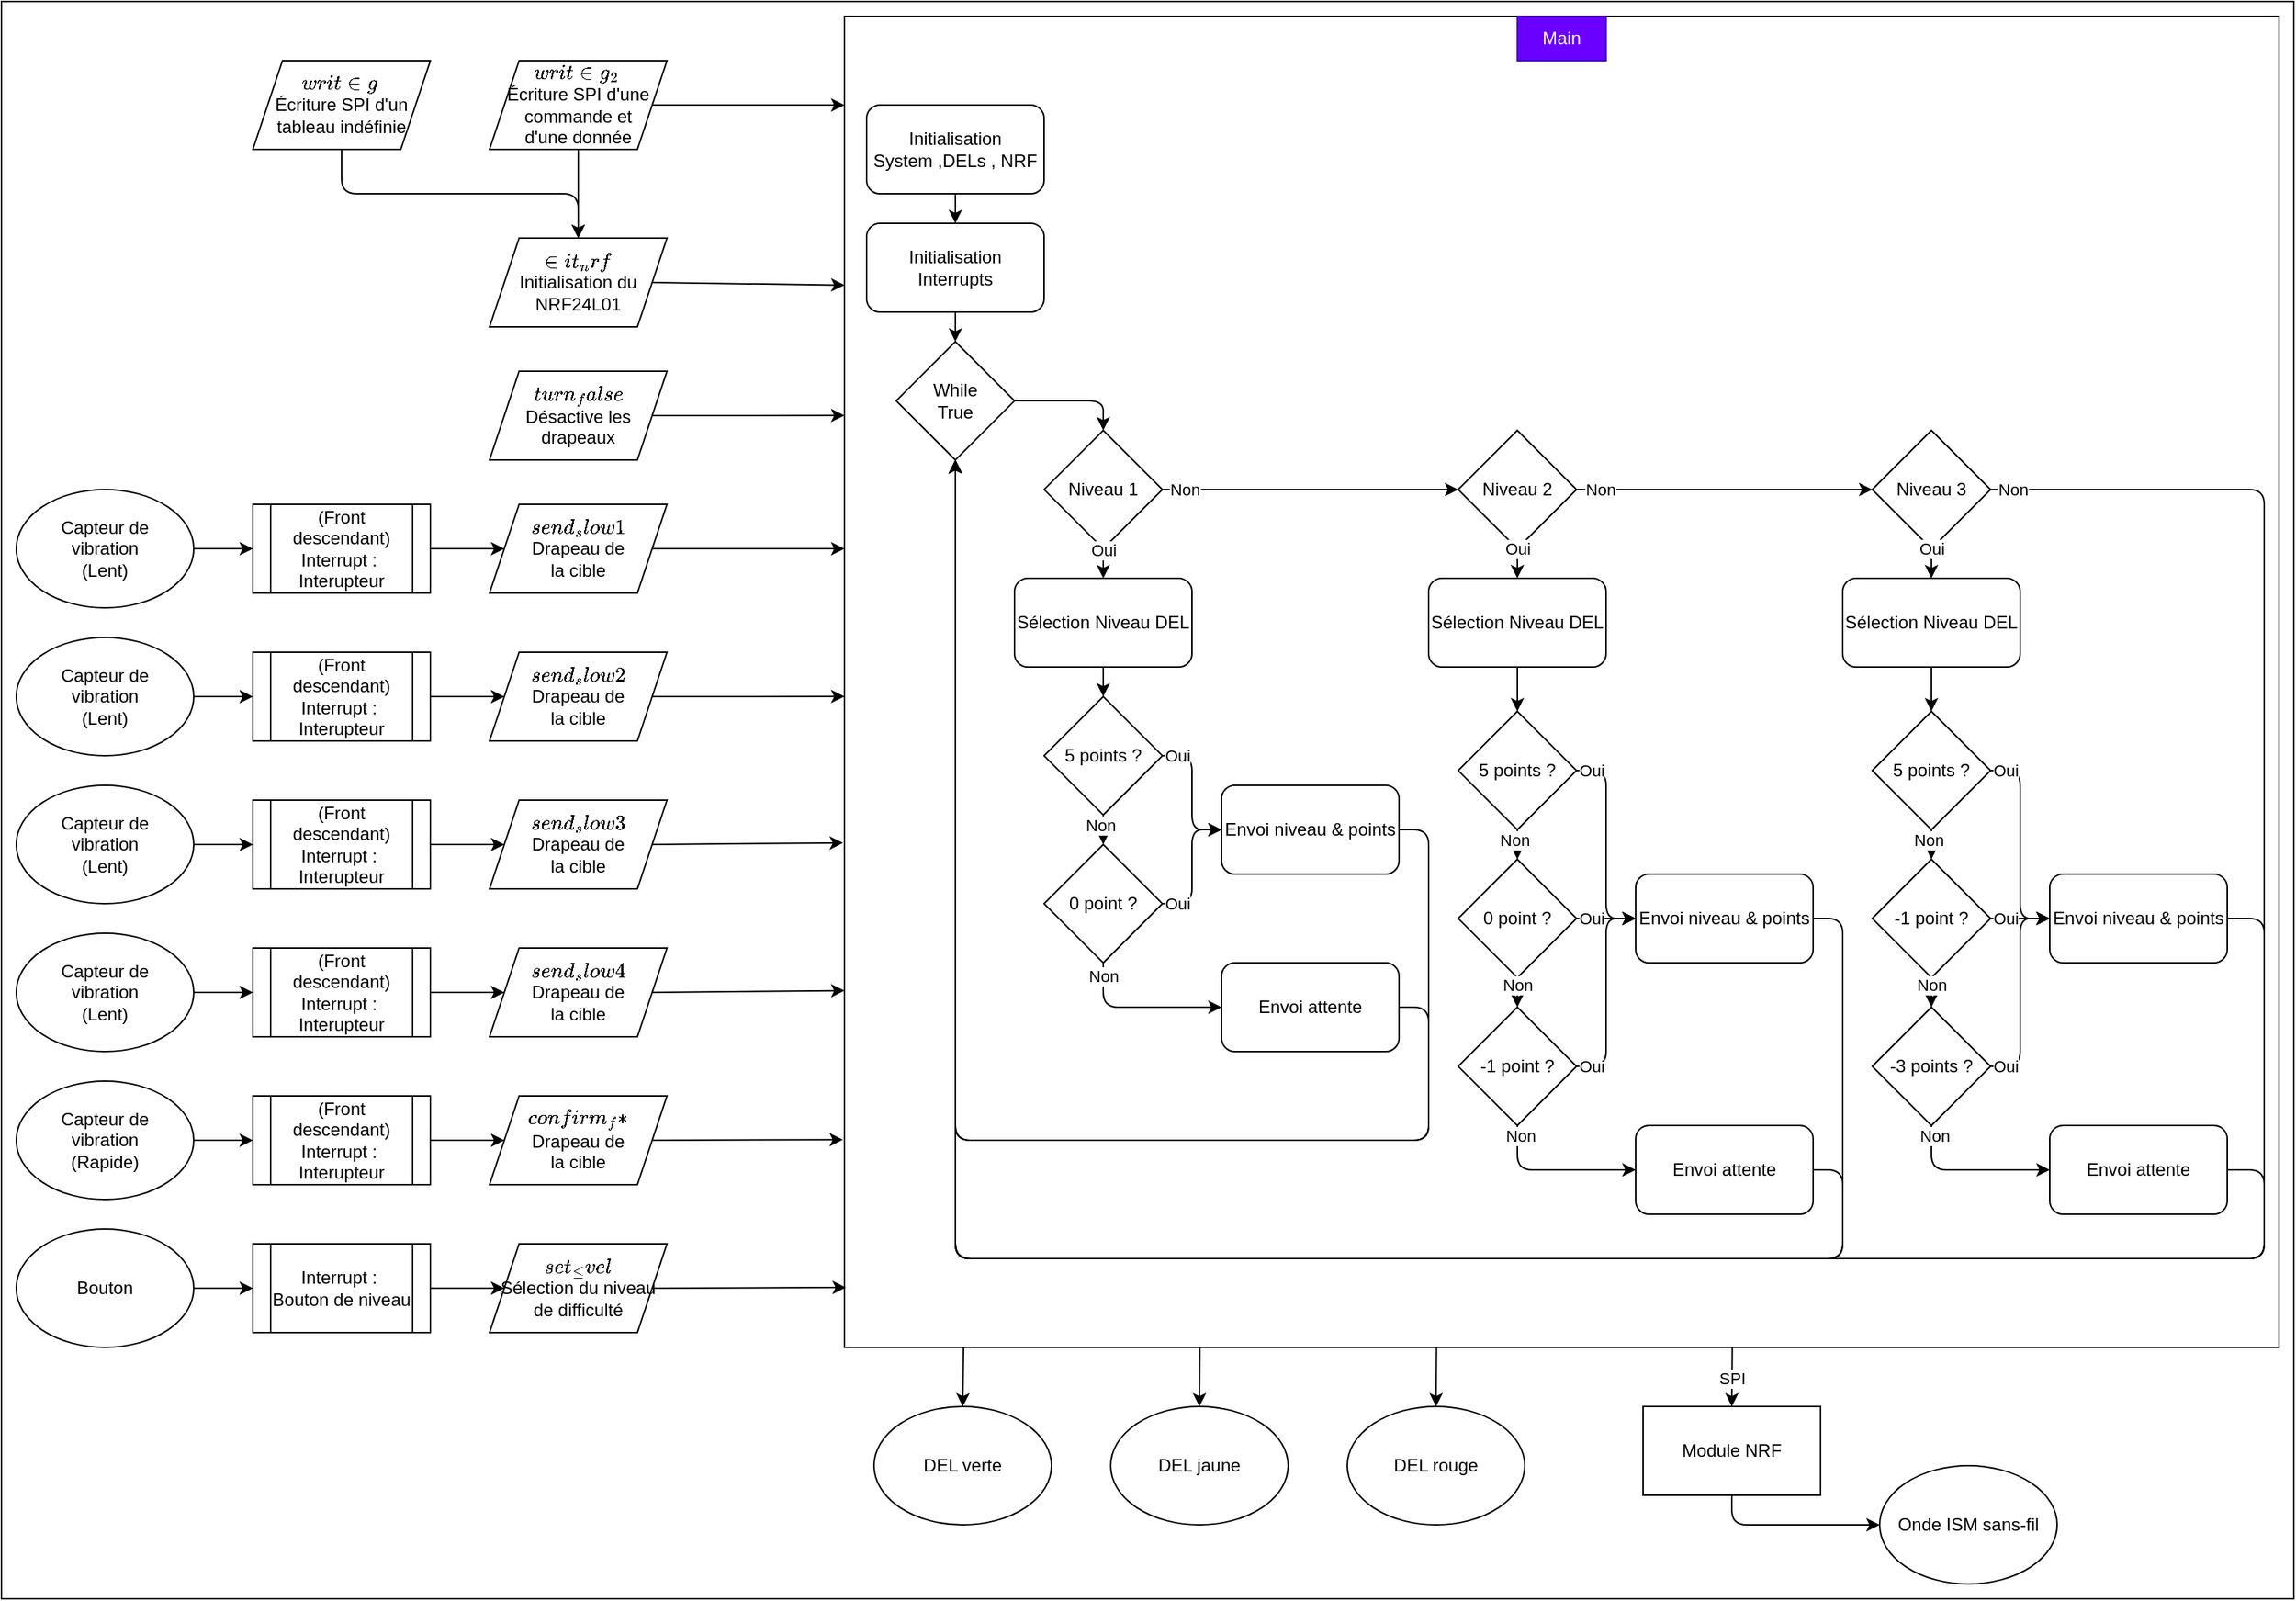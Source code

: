 <mxfile>
    <diagram id="_Yq9Jo2sIi3yot5gPvaG" name="cible">
        <mxGraphModel dx="1497" dy="1110" grid="1" gridSize="10" guides="1" tooltips="1" connect="1" arrows="1" fold="1" page="1" pageScale="1" pageWidth="1600" pageHeight="1200" math="0" shadow="0">
            <root>
                <mxCell id="0"/>
                <mxCell id="1" parent="0"/>
                <mxCell id="-V0nrOb5lIvjxzMw5Khv-220" value="" style="rounded=0;whiteSpace=wrap;html=1;" parent="1" vertex="1">
                    <mxGeometry x="10" y="10" width="1550" height="1080" as="geometry"/>
                </mxCell>
                <mxCell id="9a6Le65KCHdaUr0kRzH7-226" style="edgeStyle=none;html=1;exitX=1;exitY=0.5;exitDx=0;exitDy=0;entryX=0;entryY=0.202;entryDx=0;entryDy=0;entryPerimeter=0;" parent="1" source="2" target="74" edge="1">
                    <mxGeometry relative="1" as="geometry"/>
                </mxCell>
                <mxCell id="11" value="" style="group" parent="1" vertex="1" connectable="0">
                    <mxGeometry x="20" y="340" width="440" height="80" as="geometry"/>
                </mxCell>
                <mxCell id="4" value="`send _slow1`&lt;br&gt;Drapeau de &lt;br&gt;la cible" style="shape=parallelogram;perimeter=parallelogramPerimeter;whiteSpace=wrap;html=1;fixedSize=1;fontFamily=Helvetica;fontSize=12;fontColor=default;align=center;strokeColor=default;fillColor=default;" parent="11" vertex="1">
                    <mxGeometry x="320" y="10" width="120" height="60" as="geometry"/>
                </mxCell>
                <mxCell id="10" value="" style="group" parent="11" vertex="1" connectable="0">
                    <mxGeometry width="280" height="80" as="geometry"/>
                </mxCell>
                <mxCell id="6" value="Capteur de&lt;span style=&quot;color: rgba(0, 0, 0, 0); font-family: monospace; font-size: 0px; text-align: start;&quot;&gt;%3CmxGraphModel%3E%3Croot%3E%3CmxCell%20id%3D%220%22%2F%3E%3CmxCell%20id%3D%221%22%20parent%3D%220%22%2F%3E%3CmxCell%20id%3D%222%22%20value%3D%22%22%20style%3D%22group%22%20vertex%3D%221%22%20connectable%3D%220%22%20parent%3D%221%22%3E%3CmxGeometry%20x%3D%2230%22%20y%3D%22570%22%20width%3D%22440%22%20height%3D%2280%22%20as%3D%22geometry%22%2F%3E%3C%2FmxCell%3E%3CmxCell%20id%3D%223%22%20value%3D%22%60set_level%60%26lt%3Bbr%26gt%3BS%C3%A9lection%20du%20niveau%20de%20difficult%C3%A9%22%20style%3D%22rounded%3D0%3BwhiteSpace%3Dwrap%3Bhtml%3D1%3B%22%20vertex%3D%221%22%20parent%3D%222%22%3E%3CmxGeometry%20x%3D%22320%22%20y%3D%2210%22%20width%3D%22120%22%20height%3D%2260%22%20as%3D%22geometry%22%2F%3E%3C%2FmxCell%3E%3CmxCell%20id%3D%224%22%20value%3D%22%22%20style%3D%22group%22%20vertex%3D%221%22%20connectable%3D%220%22%20parent%3D%222%22%3E%3CmxGeometry%20width%3D%22280%22%20height%3D%2280%22%20as%3D%22geometry%22%2F%3E%3C%2FmxCell%3E%3CmxCell%20id%3D%225%22%20value%3D%22Bouton%22%20style%3D%22ellipse%3BwhiteSpace%3Dwrap%3Bhtml%3D1%3B%22%20vertex%3D%221%22%20parent%3D%224%22%3E%3CmxGeometry%20width%3D%22120%22%20height%3D%2280%22%20as%3D%22geometry%22%2F%3E%3C%2FmxCell%3E%3CmxCell%20id%3D%226%22%20value%3D%22Interrupt%20%3A%26amp%3Bnbsp%3B%20Bouton%20de%20niveau%22%20style%3D%22shape%3Dprocess%3BwhiteSpace%3Dwrap%3Bhtml%3D1%3BbackgroundOutline%3D1%3B%22%20vertex%3D%221%22%20parent%3D%224%22%3E%3CmxGeometry%20x%3D%22160%22%20y%3D%2210%22%20width%3D%22120%22%20height%3D%2260%22%20as%3D%22geometry%22%2F%3E%3C%2FmxCell%3E%3CmxCell%20id%3D%227%22%20style%3D%22edgeStyle%3Dnone%3Bhtml%3D1%3BexitX%3D1%3BexitY%3D0.5%3BexitDx%3D0%3BexitDy%3D0%3B%22%20edge%3D%221%22%20parent%3D%224%22%20source%3D%225%22%20target%3D%226%22%3E%3CmxGeometry%20relative%3D%221%22%20as%3D%22geometry%22%2F%3E%3C%2FmxCell%3E%3CmxCell%20id%3D%228%22%20style%3D%22edgeStyle%3Dnone%3Bhtml%3D1%3BexitX%3D1%3BexitY%3D0.5%3BexitDx%3D0%3BexitDy%3D0%3BentryX%3D0%3BentryY%3D0.5%3BentryDx%3D0%3BentryDy%3D0%3B%22%20edge%3D%221%22%20parent%3D%222%22%20source%3D%226%22%20target%3D%223%22%3E%3CmxGeometry%20relative%3D%221%22%20as%3D%22geometry%22%2F%3E%3C%2FmxCell%3E%3C%2Froot%3E%3C%2FmxGraphModel%3E&lt;/span&gt;&lt;br&gt;vibration&lt;br&gt;(Lent)" style="ellipse;whiteSpace=wrap;html=1;" parent="10" vertex="1">
                    <mxGeometry width="120" height="80" as="geometry"/>
                </mxCell>
                <mxCell id="7" value="(Front descendant)&lt;br&gt;Interrupt :&amp;nbsp; Interupteur" style="shape=process;whiteSpace=wrap;html=1;backgroundOutline=1;" parent="10" vertex="1">
                    <mxGeometry x="160" y="10" width="120" height="60" as="geometry"/>
                </mxCell>
                <mxCell id="8" style="edgeStyle=none;html=1;exitX=1;exitY=0.5;exitDx=0;exitDy=0;" parent="10" source="6" target="7" edge="1">
                    <mxGeometry relative="1" as="geometry"/>
                </mxCell>
                <mxCell id="9" style="edgeStyle=none;html=1;exitX=1;exitY=0.5;exitDx=0;exitDy=0;entryX=0;entryY=0.5;entryDx=0;entryDy=0;" parent="11" source="7" target="4" edge="1">
                    <mxGeometry relative="1" as="geometry"/>
                </mxCell>
                <mxCell id="21" value="" style="group" parent="1" vertex="1" connectable="0">
                    <mxGeometry x="20" y="440" width="440" height="80" as="geometry"/>
                </mxCell>
                <mxCell id="22" value="`send _slow2`&lt;br&gt;Drapeau de &lt;br&gt;la cible" style="shape=parallelogram;perimeter=parallelogramPerimeter;whiteSpace=wrap;html=1;fixedSize=1;fontFamily=Helvetica;fontSize=12;fontColor=default;align=center;strokeColor=default;fillColor=default;" parent="21" vertex="1">
                    <mxGeometry x="320" y="10" width="120" height="60" as="geometry"/>
                </mxCell>
                <mxCell id="23" value="" style="group" parent="21" vertex="1" connectable="0">
                    <mxGeometry width="280" height="80" as="geometry"/>
                </mxCell>
                <mxCell id="24" value="Capteur de&lt;span style=&quot;color: rgba(0, 0, 0, 0); font-family: monospace; font-size: 0px; text-align: start;&quot;&gt;%3CmxGraphModel%3E%3Croot%3E%3CmxCell%20id%3D%220%22%2F%3E%3CmxCell%20id%3D%221%22%20parent%3D%220%22%2F%3E%3CmxCell%20id%3D%222%22%20value%3D%22%22%20style%3D%22group%22%20vertex%3D%221%22%20connectable%3D%220%22%20parent%3D%221%22%3E%3CmxGeometry%20x%3D%2230%22%20y%3D%22570%22%20width%3D%22440%22%20height%3D%2280%22%20as%3D%22geometry%22%2F%3E%3C%2FmxCell%3E%3CmxCell%20id%3D%223%22%20value%3D%22%60set_level%60%26lt%3Bbr%26gt%3BS%C3%A9lection%20du%20niveau%20de%20difficult%C3%A9%22%20style%3D%22rounded%3D0%3BwhiteSpace%3Dwrap%3Bhtml%3D1%3B%22%20vertex%3D%221%22%20parent%3D%222%22%3E%3CmxGeometry%20x%3D%22320%22%20y%3D%2210%22%20width%3D%22120%22%20height%3D%2260%22%20as%3D%22geometry%22%2F%3E%3C%2FmxCell%3E%3CmxCell%20id%3D%224%22%20value%3D%22%22%20style%3D%22group%22%20vertex%3D%221%22%20connectable%3D%220%22%20parent%3D%222%22%3E%3CmxGeometry%20width%3D%22280%22%20height%3D%2280%22%20as%3D%22geometry%22%2F%3E%3C%2FmxCell%3E%3CmxCell%20id%3D%225%22%20value%3D%22Bouton%22%20style%3D%22ellipse%3BwhiteSpace%3Dwrap%3Bhtml%3D1%3B%22%20vertex%3D%221%22%20parent%3D%224%22%3E%3CmxGeometry%20width%3D%22120%22%20height%3D%2280%22%20as%3D%22geometry%22%2F%3E%3C%2FmxCell%3E%3CmxCell%20id%3D%226%22%20value%3D%22Interrupt%20%3A%26amp%3Bnbsp%3B%20Bouton%20de%20niveau%22%20style%3D%22shape%3Dprocess%3BwhiteSpace%3Dwrap%3Bhtml%3D1%3BbackgroundOutline%3D1%3B%22%20vertex%3D%221%22%20parent%3D%224%22%3E%3CmxGeometry%20x%3D%22160%22%20y%3D%2210%22%20width%3D%22120%22%20height%3D%2260%22%20as%3D%22geometry%22%2F%3E%3C%2FmxCell%3E%3CmxCell%20id%3D%227%22%20style%3D%22edgeStyle%3Dnone%3Bhtml%3D1%3BexitX%3D1%3BexitY%3D0.5%3BexitDx%3D0%3BexitDy%3D0%3B%22%20edge%3D%221%22%20parent%3D%224%22%20source%3D%225%22%20target%3D%226%22%3E%3CmxGeometry%20relative%3D%221%22%20as%3D%22geometry%22%2F%3E%3C%2FmxCell%3E%3CmxCell%20id%3D%228%22%20style%3D%22edgeStyle%3Dnone%3Bhtml%3D1%3BexitX%3D1%3BexitY%3D0.5%3BexitDx%3D0%3BexitDy%3D0%3BentryX%3D0%3BentryY%3D0.5%3BentryDx%3D0%3BentryDy%3D0%3B%22%20edge%3D%221%22%20parent%3D%222%22%20source%3D%226%22%20target%3D%223%22%3E%3CmxGeometry%20relative%3D%221%22%20as%3D%22geometry%22%2F%3E%3C%2FmxCell%3E%3C%2Froot%3E%3C%2FmxGraphModel%3E&lt;/span&gt;&lt;br&gt;vibration&lt;br&gt;(Lent)" style="ellipse;whiteSpace=wrap;html=1;" parent="23" vertex="1">
                    <mxGeometry width="120" height="80" as="geometry"/>
                </mxCell>
                <mxCell id="25" value="(Front descendant)&lt;br&gt;Interrupt :&amp;nbsp; Interupteur" style="shape=process;whiteSpace=wrap;html=1;backgroundOutline=1;" parent="23" vertex="1">
                    <mxGeometry x="160" y="10" width="120" height="60" as="geometry"/>
                </mxCell>
                <mxCell id="26" style="edgeStyle=none;html=1;exitX=1;exitY=0.5;exitDx=0;exitDy=0;" parent="23" source="24" target="25" edge="1">
                    <mxGeometry relative="1" as="geometry"/>
                </mxCell>
                <mxCell id="27" style="edgeStyle=none;html=1;exitX=1;exitY=0.5;exitDx=0;exitDy=0;entryX=0;entryY=0.5;entryDx=0;entryDy=0;" parent="21" source="25" target="22" edge="1">
                    <mxGeometry relative="1" as="geometry"/>
                </mxCell>
                <mxCell id="28" value="" style="group" parent="1" vertex="1" connectable="0">
                    <mxGeometry x="20" y="740" width="440" height="80" as="geometry"/>
                </mxCell>
                <mxCell id="29" value="`confirm_fast`&lt;br&gt;Drapeau de &lt;br&gt;la cible" style="shape=parallelogram;perimeter=parallelogramPerimeter;whiteSpace=wrap;html=1;fixedSize=1;fontFamily=Helvetica;fontSize=12;fontColor=default;align=center;strokeColor=default;fillColor=default;" parent="28" vertex="1">
                    <mxGeometry x="320" y="10" width="120" height="60" as="geometry"/>
                </mxCell>
                <mxCell id="30" value="" style="group" parent="28" vertex="1" connectable="0">
                    <mxGeometry width="280" height="80" as="geometry"/>
                </mxCell>
                <mxCell id="31" value="Capteur de&lt;span style=&quot;color: rgba(0, 0, 0, 0); font-family: monospace; font-size: 0px; text-align: start;&quot;&gt;%3CmxGraphModel%3E%3Croot%3E%3CmxCell%20id%3D%220%22%2F%3E%3CmxCell%20id%3D%221%22%20parent%3D%220%22%2F%3E%3CmxCell%20id%3D%222%22%20value%3D%22%22%20style%3D%22group%22%20vertex%3D%221%22%20connectable%3D%220%22%20parent%3D%221%22%3E%3CmxGeometry%20x%3D%2230%22%20y%3D%22570%22%20width%3D%22440%22%20height%3D%2280%22%20as%3D%22geometry%22%2F%3E%3C%2FmxCell%3E%3CmxCell%20id%3D%223%22%20value%3D%22%60set_level%60%26lt%3Bbr%26gt%3BS%C3%A9lection%20du%20niveau%20de%20difficult%C3%A9%22%20style%3D%22rounded%3D0%3BwhiteSpace%3Dwrap%3Bhtml%3D1%3B%22%20vertex%3D%221%22%20parent%3D%222%22%3E%3CmxGeometry%20x%3D%22320%22%20y%3D%2210%22%20width%3D%22120%22%20height%3D%2260%22%20as%3D%22geometry%22%2F%3E%3C%2FmxCell%3E%3CmxCell%20id%3D%224%22%20value%3D%22%22%20style%3D%22group%22%20vertex%3D%221%22%20connectable%3D%220%22%20parent%3D%222%22%3E%3CmxGeometry%20width%3D%22280%22%20height%3D%2280%22%20as%3D%22geometry%22%2F%3E%3C%2FmxCell%3E%3CmxCell%20id%3D%225%22%20value%3D%22Bouton%22%20style%3D%22ellipse%3BwhiteSpace%3Dwrap%3Bhtml%3D1%3B%22%20vertex%3D%221%22%20parent%3D%224%22%3E%3CmxGeometry%20width%3D%22120%22%20height%3D%2280%22%20as%3D%22geometry%22%2F%3E%3C%2FmxCell%3E%3CmxCell%20id%3D%226%22%20value%3D%22Interrupt%20%3A%26amp%3Bnbsp%3B%20Bouton%20de%20niveau%22%20style%3D%22shape%3Dprocess%3BwhiteSpace%3Dwrap%3Bhtml%3D1%3BbackgroundOutline%3D1%3B%22%20vertex%3D%221%22%20parent%3D%224%22%3E%3CmxGeometry%20x%3D%22160%22%20y%3D%2210%22%20width%3D%22120%22%20height%3D%2260%22%20as%3D%22geometry%22%2F%3E%3C%2FmxCell%3E%3CmxCell%20id%3D%227%22%20style%3D%22edgeStyle%3Dnone%3Bhtml%3D1%3BexitX%3D1%3BexitY%3D0.5%3BexitDx%3D0%3BexitDy%3D0%3B%22%20edge%3D%221%22%20parent%3D%224%22%20source%3D%225%22%20target%3D%226%22%3E%3CmxGeometry%20relative%3D%221%22%20as%3D%22geometry%22%2F%3E%3C%2FmxCell%3E%3CmxCell%20id%3D%228%22%20style%3D%22edgeStyle%3Dnone%3Bhtml%3D1%3BexitX%3D1%3BexitY%3D0.5%3BexitDx%3D0%3BexitDy%3D0%3BentryX%3D0%3BentryY%3D0.5%3BentryDx%3D0%3BentryDy%3D0%3B%22%20edge%3D%221%22%20parent%3D%222%22%20source%3D%226%22%20target%3D%223%22%3E%3CmxGeometry%20relative%3D%221%22%20as%3D%22geometry%22%2F%3E%3C%2FmxCell%3E%3C%2Froot%3E%3C%2FmxGraphModel%3E&lt;/span&gt;&lt;br&gt;vibration&lt;br&gt;(Rapide)" style="ellipse;whiteSpace=wrap;html=1;" parent="30" vertex="1">
                    <mxGeometry width="120" height="80" as="geometry"/>
                </mxCell>
                <mxCell id="32" value="(Front descendant)&lt;br&gt;Interrupt :&amp;nbsp; Interupteur" style="shape=process;whiteSpace=wrap;html=1;backgroundOutline=1;" parent="30" vertex="1">
                    <mxGeometry x="160" y="10" width="120" height="60" as="geometry"/>
                </mxCell>
                <mxCell id="33" style="edgeStyle=none;html=1;exitX=1;exitY=0.5;exitDx=0;exitDy=0;" parent="30" source="31" target="32" edge="1">
                    <mxGeometry relative="1" as="geometry"/>
                </mxCell>
                <mxCell id="34" style="edgeStyle=none;html=1;exitX=1;exitY=0.5;exitDx=0;exitDy=0;entryX=0;entryY=0.5;entryDx=0;entryDy=0;" parent="28" source="32" target="29" edge="1">
                    <mxGeometry relative="1" as="geometry"/>
                </mxCell>
                <mxCell id="35" value="" style="group" parent="1" vertex="1" connectable="0">
                    <mxGeometry x="20" y="540" width="440" height="80" as="geometry"/>
                </mxCell>
                <mxCell id="36" value="`send _slow3`&lt;br&gt;Drapeau de &lt;br&gt;la cible" style="shape=parallelogram;perimeter=parallelogramPerimeter;whiteSpace=wrap;html=1;fixedSize=1;fontFamily=Helvetica;fontSize=12;fontColor=default;align=center;strokeColor=default;fillColor=default;" parent="35" vertex="1">
                    <mxGeometry x="320" y="10" width="120" height="60" as="geometry"/>
                </mxCell>
                <mxCell id="37" value="" style="group" parent="35" vertex="1" connectable="0">
                    <mxGeometry width="280" height="80" as="geometry"/>
                </mxCell>
                <mxCell id="38" value="Capteur de&lt;span style=&quot;color: rgba(0, 0, 0, 0); font-family: monospace; font-size: 0px; text-align: start;&quot;&gt;%3CmxGraphModel%3E%3Croot%3E%3CmxCell%20id%3D%220%22%2F%3E%3CmxCell%20id%3D%221%22%20parent%3D%220%22%2F%3E%3CmxCell%20id%3D%222%22%20value%3D%22%22%20style%3D%22group%22%20vertex%3D%221%22%20connectable%3D%220%22%20parent%3D%221%22%3E%3CmxGeometry%20x%3D%2230%22%20y%3D%22570%22%20width%3D%22440%22%20height%3D%2280%22%20as%3D%22geometry%22%2F%3E%3C%2FmxCell%3E%3CmxCell%20id%3D%223%22%20value%3D%22%60set_level%60%26lt%3Bbr%26gt%3BS%C3%A9lection%20du%20niveau%20de%20difficult%C3%A9%22%20style%3D%22rounded%3D0%3BwhiteSpace%3Dwrap%3Bhtml%3D1%3B%22%20vertex%3D%221%22%20parent%3D%222%22%3E%3CmxGeometry%20x%3D%22320%22%20y%3D%2210%22%20width%3D%22120%22%20height%3D%2260%22%20as%3D%22geometry%22%2F%3E%3C%2FmxCell%3E%3CmxCell%20id%3D%224%22%20value%3D%22%22%20style%3D%22group%22%20vertex%3D%221%22%20connectable%3D%220%22%20parent%3D%222%22%3E%3CmxGeometry%20width%3D%22280%22%20height%3D%2280%22%20as%3D%22geometry%22%2F%3E%3C%2FmxCell%3E%3CmxCell%20id%3D%225%22%20value%3D%22Bouton%22%20style%3D%22ellipse%3BwhiteSpace%3Dwrap%3Bhtml%3D1%3B%22%20vertex%3D%221%22%20parent%3D%224%22%3E%3CmxGeometry%20width%3D%22120%22%20height%3D%2280%22%20as%3D%22geometry%22%2F%3E%3C%2FmxCell%3E%3CmxCell%20id%3D%226%22%20value%3D%22Interrupt%20%3A%26amp%3Bnbsp%3B%20Bouton%20de%20niveau%22%20style%3D%22shape%3Dprocess%3BwhiteSpace%3Dwrap%3Bhtml%3D1%3BbackgroundOutline%3D1%3B%22%20vertex%3D%221%22%20parent%3D%224%22%3E%3CmxGeometry%20x%3D%22160%22%20y%3D%2210%22%20width%3D%22120%22%20height%3D%2260%22%20as%3D%22geometry%22%2F%3E%3C%2FmxCell%3E%3CmxCell%20id%3D%227%22%20style%3D%22edgeStyle%3Dnone%3Bhtml%3D1%3BexitX%3D1%3BexitY%3D0.5%3BexitDx%3D0%3BexitDy%3D0%3B%22%20edge%3D%221%22%20parent%3D%224%22%20source%3D%225%22%20target%3D%226%22%3E%3CmxGeometry%20relative%3D%221%22%20as%3D%22geometry%22%2F%3E%3C%2FmxCell%3E%3CmxCell%20id%3D%228%22%20style%3D%22edgeStyle%3Dnone%3Bhtml%3D1%3BexitX%3D1%3BexitY%3D0.5%3BexitDx%3D0%3BexitDy%3D0%3BentryX%3D0%3BentryY%3D0.5%3BentryDx%3D0%3BentryDy%3D0%3B%22%20edge%3D%221%22%20parent%3D%222%22%20source%3D%226%22%20target%3D%223%22%3E%3CmxGeometry%20relative%3D%221%22%20as%3D%22geometry%22%2F%3E%3C%2FmxCell%3E%3C%2Froot%3E%3C%2FmxGraphModel%3E&lt;/span&gt;&lt;br&gt;vibration&lt;br&gt;(Lent)" style="ellipse;whiteSpace=wrap;html=1;" parent="37" vertex="1">
                    <mxGeometry width="120" height="80" as="geometry"/>
                </mxCell>
                <mxCell id="39" value="(Front descendant)&lt;br&gt;Interrupt :&amp;nbsp; Interupteur" style="shape=process;whiteSpace=wrap;html=1;backgroundOutline=1;" parent="37" vertex="1">
                    <mxGeometry x="160" y="10" width="120" height="60" as="geometry"/>
                </mxCell>
                <mxCell id="40" style="edgeStyle=none;html=1;exitX=1;exitY=0.5;exitDx=0;exitDy=0;" parent="37" source="38" target="39" edge="1">
                    <mxGeometry relative="1" as="geometry"/>
                </mxCell>
                <mxCell id="41" style="edgeStyle=none;html=1;exitX=1;exitY=0.5;exitDx=0;exitDy=0;entryX=0;entryY=0.5;entryDx=0;entryDy=0;" parent="35" source="39" target="36" edge="1">
                    <mxGeometry relative="1" as="geometry"/>
                </mxCell>
                <mxCell id="42" value="" style="group" parent="1" vertex="1" connectable="0">
                    <mxGeometry x="20" y="640" width="440" height="80" as="geometry"/>
                </mxCell>
                <mxCell id="43" value="`send _slow4`&lt;br&gt;Drapeau de &lt;br&gt;la cible" style="shape=parallelogram;perimeter=parallelogramPerimeter;whiteSpace=wrap;html=1;fixedSize=1;fontFamily=Helvetica;fontSize=12;fontColor=default;align=center;strokeColor=default;fillColor=default;" parent="42" vertex="1">
                    <mxGeometry x="320" y="10" width="120" height="60" as="geometry"/>
                </mxCell>
                <mxCell id="44" value="" style="group" parent="42" vertex="1" connectable="0">
                    <mxGeometry width="280" height="80" as="geometry"/>
                </mxCell>
                <mxCell id="45" value="Capteur de&lt;span style=&quot;color: rgba(0, 0, 0, 0); font-family: monospace; font-size: 0px; text-align: start;&quot;&gt;%3CmxGraphModel%3E%3Croot%3E%3CmxCell%20id%3D%220%22%2F%3E%3CmxCell%20id%3D%221%22%20parent%3D%220%22%2F%3E%3CmxCell%20id%3D%222%22%20value%3D%22%22%20style%3D%22group%22%20vertex%3D%221%22%20connectable%3D%220%22%20parent%3D%221%22%3E%3CmxGeometry%20x%3D%2230%22%20y%3D%22570%22%20width%3D%22440%22%20height%3D%2280%22%20as%3D%22geometry%22%2F%3E%3C%2FmxCell%3E%3CmxCell%20id%3D%223%22%20value%3D%22%60set_level%60%26lt%3Bbr%26gt%3BS%C3%A9lection%20du%20niveau%20de%20difficult%C3%A9%22%20style%3D%22rounded%3D0%3BwhiteSpace%3Dwrap%3Bhtml%3D1%3B%22%20vertex%3D%221%22%20parent%3D%222%22%3E%3CmxGeometry%20x%3D%22320%22%20y%3D%2210%22%20width%3D%22120%22%20height%3D%2260%22%20as%3D%22geometry%22%2F%3E%3C%2FmxCell%3E%3CmxCell%20id%3D%224%22%20value%3D%22%22%20style%3D%22group%22%20vertex%3D%221%22%20connectable%3D%220%22%20parent%3D%222%22%3E%3CmxGeometry%20width%3D%22280%22%20height%3D%2280%22%20as%3D%22geometry%22%2F%3E%3C%2FmxCell%3E%3CmxCell%20id%3D%225%22%20value%3D%22Bouton%22%20style%3D%22ellipse%3BwhiteSpace%3Dwrap%3Bhtml%3D1%3B%22%20vertex%3D%221%22%20parent%3D%224%22%3E%3CmxGeometry%20width%3D%22120%22%20height%3D%2280%22%20as%3D%22geometry%22%2F%3E%3C%2FmxCell%3E%3CmxCell%20id%3D%226%22%20value%3D%22Interrupt%20%3A%26amp%3Bnbsp%3B%20Bouton%20de%20niveau%22%20style%3D%22shape%3Dprocess%3BwhiteSpace%3Dwrap%3Bhtml%3D1%3BbackgroundOutline%3D1%3B%22%20vertex%3D%221%22%20parent%3D%224%22%3E%3CmxGeometry%20x%3D%22160%22%20y%3D%2210%22%20width%3D%22120%22%20height%3D%2260%22%20as%3D%22geometry%22%2F%3E%3C%2FmxCell%3E%3CmxCell%20id%3D%227%22%20style%3D%22edgeStyle%3Dnone%3Bhtml%3D1%3BexitX%3D1%3BexitY%3D0.5%3BexitDx%3D0%3BexitDy%3D0%3B%22%20edge%3D%221%22%20parent%3D%224%22%20source%3D%225%22%20target%3D%226%22%3E%3CmxGeometry%20relative%3D%221%22%20as%3D%22geometry%22%2F%3E%3C%2FmxCell%3E%3CmxCell%20id%3D%228%22%20style%3D%22edgeStyle%3Dnone%3Bhtml%3D1%3BexitX%3D1%3BexitY%3D0.5%3BexitDx%3D0%3BexitDy%3D0%3BentryX%3D0%3BentryY%3D0.5%3BentryDx%3D0%3BentryDy%3D0%3B%22%20edge%3D%221%22%20parent%3D%222%22%20source%3D%226%22%20target%3D%223%22%3E%3CmxGeometry%20relative%3D%221%22%20as%3D%22geometry%22%2F%3E%3C%2FmxCell%3E%3C%2Froot%3E%3C%2FmxGraphModel%3E&lt;/span&gt;&lt;br&gt;vibration&lt;br&gt;(Lent)" style="ellipse;whiteSpace=wrap;html=1;" parent="44" vertex="1">
                    <mxGeometry width="120" height="80" as="geometry"/>
                </mxCell>
                <mxCell id="46" value="(Front descendant)&lt;br&gt;Interrupt :&amp;nbsp; Interupteur" style="shape=process;whiteSpace=wrap;html=1;backgroundOutline=1;" parent="44" vertex="1">
                    <mxGeometry x="160" y="10" width="120" height="60" as="geometry"/>
                </mxCell>
                <mxCell id="47" style="edgeStyle=none;html=1;exitX=1;exitY=0.5;exitDx=0;exitDy=0;" parent="44" source="45" target="46" edge="1">
                    <mxGeometry relative="1" as="geometry"/>
                </mxCell>
                <mxCell id="48" style="edgeStyle=none;html=1;exitX=1;exitY=0.5;exitDx=0;exitDy=0;entryX=0;entryY=0.5;entryDx=0;entryDy=0;" parent="42" source="46" target="43" edge="1">
                    <mxGeometry relative="1" as="geometry"/>
                </mxCell>
                <mxCell id="49" value="" style="group" parent="1" vertex="1" connectable="0">
                    <mxGeometry x="20" y="840" width="440" height="80" as="geometry"/>
                </mxCell>
                <mxCell id="50" value="`set_level`&lt;br&gt;Sélection du niveau de difficulté" style="shape=parallelogram;perimeter=parallelogramPerimeter;whiteSpace=wrap;html=1;fixedSize=1;fontFamily=Helvetica;fontSize=12;fontColor=default;align=center;strokeColor=default;fillColor=default;" parent="49" vertex="1">
                    <mxGeometry x="320" y="10" width="120" height="60" as="geometry"/>
                </mxCell>
                <mxCell id="51" value="" style="group" parent="49" vertex="1" connectable="0">
                    <mxGeometry width="280" height="80" as="geometry"/>
                </mxCell>
                <mxCell id="52" value="Bouton" style="ellipse;whiteSpace=wrap;html=1;" parent="51" vertex="1">
                    <mxGeometry width="120" height="80" as="geometry"/>
                </mxCell>
                <mxCell id="53" value="Interrupt :&amp;nbsp; Bouton de niveau" style="shape=process;whiteSpace=wrap;html=1;backgroundOutline=1;" parent="51" vertex="1">
                    <mxGeometry x="160" y="10" width="120" height="60" as="geometry"/>
                </mxCell>
                <mxCell id="54" style="edgeStyle=none;html=1;exitX=1;exitY=0.5;exitDx=0;exitDy=0;" parent="51" source="52" target="53" edge="1">
                    <mxGeometry relative="1" as="geometry"/>
                </mxCell>
                <mxCell id="55" style="edgeStyle=none;html=1;exitX=1;exitY=0.5;exitDx=0;exitDy=0;entryX=0;entryY=0.5;entryDx=0;entryDy=0;" parent="49" source="53" target="50" edge="1">
                    <mxGeometry relative="1" as="geometry"/>
                </mxCell>
                <mxCell id="cnifLTquJRFYCQ1Qak6K-227" style="edgeStyle=none;html=1;exitX=1;exitY=0.5;exitDx=0;exitDy=0;" parent="1" source="56" edge="1">
                    <mxGeometry relative="1" as="geometry">
                        <mxPoint x="580" y="289.917" as="targetPoint"/>
                    </mxGeometry>
                </mxCell>
                <mxCell id="56" value="`turn_false`&lt;br&gt;Désactive les drapeaux" style="shape=parallelogram;perimeter=parallelogramPerimeter;whiteSpace=wrap;html=1;fixedSize=1;shadow=0;fontFamily=Helvetica;fontSize=12;fontColor=default;align=center;strokeColor=default;fillColor=default;" parent="1" vertex="1">
                    <mxGeometry x="340" y="260" width="120" height="60" as="geometry"/>
                </mxCell>
                <mxCell id="85" value="" style="group" parent="1" vertex="1" connectable="0">
                    <mxGeometry x="580" y="20" width="970" height="900" as="geometry"/>
                </mxCell>
                <mxCell id="74" value="" style="rounded=0;whiteSpace=wrap;html=1;shadow=0;glass=0;sketch=0;" parent="85" vertex="1">
                    <mxGeometry width="970" height="900" as="geometry"/>
                </mxCell>
                <mxCell id="93" style="edgeStyle=none;html=1;exitX=0.5;exitY=1;exitDx=0;exitDy=0;entryX=0;entryY=0.5;entryDx=0;entryDy=0;" parent="85" edge="1">
                    <mxGeometry relative="1" as="geometry">
                        <mxPoint x="194" y="324" as="sourcePoint"/>
                        <Array as="points">
                            <mxPoint x="194" y="384"/>
                        </Array>
                    </mxGeometry>
                </mxCell>
                <mxCell id="94" style="edgeStyle=none;html=1;exitX=0.5;exitY=1;exitDx=0;exitDy=0;entryX=0;entryY=0.5;entryDx=0;entryDy=0;" parent="85" edge="1">
                    <mxGeometry relative="1" as="geometry">
                        <mxPoint x="194" y="324" as="sourcePoint"/>
                        <Array as="points">
                            <mxPoint x="194" y="516"/>
                            <mxPoint x="194" y="600"/>
                        </Array>
                    </mxGeometry>
                </mxCell>
                <mxCell id="95" style="edgeStyle=none;html=1;exitX=0.5;exitY=1;exitDx=0;exitDy=0;entryX=0;entryY=0.5;entryDx=0;entryDy=0;" parent="85" edge="1">
                    <mxGeometry relative="1" as="geometry">
                        <mxPoint x="194" y="324" as="sourcePoint"/>
                        <Array as="points">
                            <mxPoint x="194" y="648"/>
                            <mxPoint x="194" y="816"/>
                        </Array>
                    </mxGeometry>
                </mxCell>
                <mxCell id="98" value="While&lt;br&gt;True" style="rhombus;whiteSpace=wrap;html=1;rounded=0;shadow=0;glass=0;sketch=0;" parent="85" vertex="1">
                    <mxGeometry x="35" y="220" width="80" height="80" as="geometry"/>
                </mxCell>
                <mxCell id="222" style="edgeStyle=none;html=1;exitX=1;exitY=0.5;exitDx=0;exitDy=0;entryX=0;entryY=0.5;entryDx=0;entryDy=0;" edge="1" parent="85" source="99" target="100">
                    <mxGeometry relative="1" as="geometry"/>
                </mxCell>
                <mxCell id="223" value="Non" style="edgeLabel;html=1;align=center;verticalAlign=middle;resizable=0;points=[];" vertex="1" connectable="0" parent="222">
                    <mxGeometry x="-0.761" relative="1" as="geometry">
                        <mxPoint x="-9" as="offset"/>
                    </mxGeometry>
                </mxCell>
                <mxCell id="99" value="Niveau 1" style="rhombus;whiteSpace=wrap;html=1;rounded=0;shadow=0;glass=0;sketch=0;" parent="85" vertex="1">
                    <mxGeometry x="135" y="280" width="80" height="80" as="geometry"/>
                </mxCell>
                <mxCell id="113" style="edgeStyle=none;html=1;exitX=1;exitY=0.5;exitDx=0;exitDy=0;entryX=0.5;entryY=0;entryDx=0;entryDy=0;" parent="85" source="98" target="99" edge="1">
                    <mxGeometry relative="1" as="geometry">
                        <Array as="points">
                            <mxPoint x="175" y="260"/>
                        </Array>
                    </mxGeometry>
                </mxCell>
                <mxCell id="224" style="edgeStyle=none;html=1;exitX=1;exitY=0.5;exitDx=0;exitDy=0;entryX=0;entryY=0.5;entryDx=0;entryDy=0;" edge="1" parent="85" source="100" target="101">
                    <mxGeometry relative="1" as="geometry"/>
                </mxCell>
                <mxCell id="225" value="Non" style="edgeLabel;html=1;align=center;verticalAlign=middle;resizable=0;points=[];" vertex="1" connectable="0" parent="224">
                    <mxGeometry x="-0.747" y="-2" relative="1" as="geometry">
                        <mxPoint x="-10" y="-2" as="offset"/>
                    </mxGeometry>
                </mxCell>
                <mxCell id="100" value="Niveau 2" style="rhombus;whiteSpace=wrap;html=1;rounded=0;shadow=0;glass=0;sketch=0;" parent="85" vertex="1">
                    <mxGeometry x="415" y="280" width="80" height="80" as="geometry"/>
                </mxCell>
                <mxCell id="229" style="edgeStyle=none;html=1;exitX=1;exitY=0.5;exitDx=0;exitDy=0;entryX=0.5;entryY=1;entryDx=0;entryDy=0;" edge="1" parent="85" source="101" target="98">
                    <mxGeometry relative="1" as="geometry">
                        <Array as="points">
                            <mxPoint x="960" y="320"/>
                            <mxPoint x="960" y="840"/>
                            <mxPoint x="75" y="840"/>
                        </Array>
                    </mxGeometry>
                </mxCell>
                <mxCell id="230" value="Non" style="edgeLabel;html=1;align=center;verticalAlign=middle;resizable=0;points=[];" vertex="1" connectable="0" parent="229">
                    <mxGeometry x="-0.99" y="2" relative="1" as="geometry">
                        <mxPoint x="4" y="2" as="offset"/>
                    </mxGeometry>
                </mxCell>
                <mxCell id="101" value="Niveau 3" style="rhombus;whiteSpace=wrap;html=1;rounded=0;shadow=0;glass=0;sketch=0;" parent="85" vertex="1">
                    <mxGeometry x="695" y="280" width="80" height="80" as="geometry"/>
                </mxCell>
                <mxCell id="108" value="Sélection Niveau DEL" style="rounded=1;whiteSpace=wrap;html=1;shadow=0;glass=0;sketch=0;" parent="85" vertex="1">
                    <mxGeometry x="115" y="380" width="120" height="60" as="geometry"/>
                </mxCell>
                <mxCell id="114" style="edgeStyle=none;html=1;exitX=0.5;exitY=1;exitDx=0;exitDy=0;entryX=0.5;entryY=0;entryDx=0;entryDy=0;" parent="85" source="99" target="108" edge="1">
                    <mxGeometry relative="1" as="geometry"/>
                </mxCell>
                <mxCell id="136" value="Oui" style="edgeLabel;html=1;align=center;verticalAlign=middle;resizable=0;points=[];" parent="114" vertex="1" connectable="0">
                    <mxGeometry x="-0.468" y="1" relative="1" as="geometry">
                        <mxPoint x="-1" y="-5" as="offset"/>
                    </mxGeometry>
                </mxCell>
                <mxCell id="109" value="Sélection Niveau DEL" style="rounded=1;whiteSpace=wrap;html=1;shadow=0;glass=0;sketch=0;" parent="85" vertex="1">
                    <mxGeometry x="395" y="380" width="120" height="60" as="geometry"/>
                </mxCell>
                <mxCell id="115" style="edgeStyle=none;html=1;exitX=0.5;exitY=1;exitDx=0;exitDy=0;entryX=0.5;entryY=0;entryDx=0;entryDy=0;" parent="85" source="100" target="109" edge="1">
                    <mxGeometry relative="1" as="geometry"/>
                </mxCell>
                <mxCell id="226" value="Oui" style="edgeLabel;html=1;align=center;verticalAlign=middle;resizable=0;points=[];" vertex="1" connectable="0" parent="115">
                    <mxGeometry x="-0.847" y="1" relative="1" as="geometry">
                        <mxPoint x="-1" y="-2" as="offset"/>
                    </mxGeometry>
                </mxCell>
                <mxCell id="110" value="Sélection Niveau DEL" style="rounded=1;whiteSpace=wrap;html=1;shadow=0;glass=0;sketch=0;" parent="85" vertex="1">
                    <mxGeometry x="675" y="380" width="120" height="60" as="geometry"/>
                </mxCell>
                <mxCell id="116" style="edgeStyle=none;html=1;exitX=0.5;exitY=1;exitDx=0;exitDy=0;entryX=0.5;entryY=0;entryDx=0;entryDy=0;" parent="85" source="101" target="110" edge="1">
                    <mxGeometry relative="1" as="geometry"/>
                </mxCell>
                <mxCell id="227" value="Oui" style="edgeLabel;html=1;align=center;verticalAlign=middle;resizable=0;points=[];" vertex="1" connectable="0" parent="116">
                    <mxGeometry x="-0.586" y="-2" relative="1" as="geometry">
                        <mxPoint x="2" y="-4" as="offset"/>
                    </mxGeometry>
                </mxCell>
                <mxCell id="117" value="5 points ?" style="rhombus;whiteSpace=wrap;html=1;rounded=0;shadow=0;glass=0;sketch=0;" parent="85" vertex="1">
                    <mxGeometry x="135" y="460" width="80" height="80" as="geometry"/>
                </mxCell>
                <mxCell id="126" style="edgeStyle=none;html=1;exitX=0.5;exitY=1;exitDx=0;exitDy=0;entryX=0.5;entryY=0;entryDx=0;entryDy=0;" parent="85" source="108" target="117" edge="1">
                    <mxGeometry relative="1" as="geometry"/>
                </mxCell>
                <mxCell id="204" style="edgeStyle=none;html=1;exitX=1;exitY=0.5;exitDx=0;exitDy=0;entryX=0.5;entryY=1;entryDx=0;entryDy=0;" parent="85" source="120" target="98" edge="1">
                    <mxGeometry relative="1" as="geometry">
                        <Array as="points">
                            <mxPoint x="395" y="550"/>
                            <mxPoint x="395" y="760"/>
                            <mxPoint x="75" y="760"/>
                        </Array>
                    </mxGeometry>
                </mxCell>
                <mxCell id="120" value="Envoi niveau &amp;amp; points" style="rounded=1;whiteSpace=wrap;html=1;shadow=0;glass=0;sketch=0;" parent="85" vertex="1">
                    <mxGeometry x="255" y="520" width="120" height="60" as="geometry"/>
                </mxCell>
                <mxCell id="130" style="edgeStyle=none;html=1;exitX=1;exitY=0.5;exitDx=0;exitDy=0;entryX=0;entryY=0.5;entryDx=0;entryDy=0;" parent="85" source="117" target="120" edge="1">
                    <mxGeometry relative="1" as="geometry">
                        <Array as="points">
                            <mxPoint x="235" y="500"/>
                            <mxPoint x="235" y="550"/>
                        </Array>
                    </mxGeometry>
                </mxCell>
                <mxCell id="133" value="Oui&lt;br&gt;" style="edgeLabel;html=1;align=center;verticalAlign=middle;resizable=0;points=[];" parent="130" vertex="1" connectable="0">
                    <mxGeometry x="-0.38" relative="1" as="geometry">
                        <mxPoint x="-10" y="-8" as="offset"/>
                    </mxGeometry>
                </mxCell>
                <mxCell id="131" style="edgeStyle=none;html=1;exitX=1;exitY=0.5;exitDx=0;exitDy=0;entryX=0;entryY=0.5;entryDx=0;entryDy=0;" parent="85" source="123" target="120" edge="1">
                    <mxGeometry relative="1" as="geometry">
                        <Array as="points">
                            <mxPoint x="235" y="600"/>
                            <mxPoint x="235" y="550"/>
                        </Array>
                    </mxGeometry>
                </mxCell>
                <mxCell id="134" value="Oui&lt;br&gt;" style="edgeLabel;html=1;align=center;verticalAlign=middle;resizable=0;points=[];" parent="131" vertex="1" connectable="0">
                    <mxGeometry x="-0.65" y="2" relative="1" as="geometry">
                        <mxPoint x="-6" y="2" as="offset"/>
                    </mxGeometry>
                </mxCell>
                <mxCell id="123" value="0 point ?" style="rhombus;whiteSpace=wrap;html=1;rounded=0;shadow=0;glass=0;sketch=0;" parent="85" vertex="1">
                    <mxGeometry x="135" y="560" width="80" height="80" as="geometry"/>
                </mxCell>
                <mxCell id="127" style="edgeStyle=none;html=1;exitX=0.5;exitY=1;exitDx=0;exitDy=0;entryX=0.5;entryY=0;entryDx=0;entryDy=0;" parent="85" source="117" target="123" edge="1">
                    <mxGeometry relative="1" as="geometry"/>
                </mxCell>
                <mxCell id="135" value="Non" style="edgeLabel;html=1;align=center;verticalAlign=middle;resizable=0;points=[];" parent="127" vertex="1" connectable="0">
                    <mxGeometry x="-0.366" y="-2" relative="1" as="geometry">
                        <mxPoint as="offset"/>
                    </mxGeometry>
                </mxCell>
                <mxCell id="205" style="edgeStyle=none;html=1;exitX=1;exitY=0.5;exitDx=0;exitDy=0;entryX=0.5;entryY=1;entryDx=0;entryDy=0;" parent="85" source="125" target="98" edge="1">
                    <mxGeometry relative="1" as="geometry">
                        <Array as="points">
                            <mxPoint x="395" y="670"/>
                            <mxPoint x="395" y="760"/>
                            <mxPoint x="75" y="760"/>
                        </Array>
                    </mxGeometry>
                </mxCell>
                <mxCell id="125" value="Envoi attente" style="rounded=1;whiteSpace=wrap;html=1;shadow=0;glass=0;sketch=0;" parent="85" vertex="1">
                    <mxGeometry x="255" y="640" width="120" height="60" as="geometry"/>
                </mxCell>
                <mxCell id="137" style="edgeStyle=none;html=1;exitX=0.5;exitY=1;exitDx=0;exitDy=0;entryX=0;entryY=0.5;entryDx=0;entryDy=0;" parent="85" source="123" target="125" edge="1">
                    <mxGeometry relative="1" as="geometry">
                        <Array as="points">
                            <mxPoint x="175" y="670"/>
                        </Array>
                    </mxGeometry>
                </mxCell>
                <mxCell id="138" value="Non" style="edgeLabel;html=1;align=center;verticalAlign=middle;resizable=0;points=[];" parent="137" vertex="1" connectable="0">
                    <mxGeometry x="-0.84" relative="1" as="geometry">
                        <mxPoint as="offset"/>
                    </mxGeometry>
                </mxCell>
                <mxCell id="143" value="5 points ?" style="rhombus;whiteSpace=wrap;html=1;rounded=0;shadow=0;glass=0;sketch=0;" parent="85" vertex="1">
                    <mxGeometry x="415" y="470" width="80" height="80" as="geometry"/>
                </mxCell>
                <mxCell id="151" style="edgeStyle=none;html=1;exitX=0.5;exitY=1;exitDx=0;exitDy=0;entryX=0.5;entryY=0;entryDx=0;entryDy=0;" parent="85" source="109" target="143" edge="1">
                    <mxGeometry relative="1" as="geometry"/>
                </mxCell>
                <mxCell id="206" style="edgeStyle=none;html=1;exitX=1;exitY=0.5;exitDx=0;exitDy=0;entryX=0.5;entryY=1;entryDx=0;entryDy=0;" parent="85" source="144" target="98" edge="1">
                    <mxGeometry relative="1" as="geometry">
                        <Array as="points">
                            <mxPoint x="675" y="610"/>
                            <mxPoint x="675" y="840"/>
                            <mxPoint x="75" y="840"/>
                        </Array>
                    </mxGeometry>
                </mxCell>
                <mxCell id="144" value="Envoi niveau &amp;amp; points" style="rounded=1;whiteSpace=wrap;html=1;shadow=0;glass=0;sketch=0;" parent="85" vertex="1">
                    <mxGeometry x="535" y="580" width="120" height="60" as="geometry"/>
                </mxCell>
                <mxCell id="156" style="edgeStyle=none;html=1;exitX=1;exitY=0.5;exitDx=0;exitDy=0;entryX=0;entryY=0.5;entryDx=0;entryDy=0;" parent="85" source="143" target="144" edge="1">
                    <mxGeometry relative="1" as="geometry">
                        <Array as="points">
                            <mxPoint x="515" y="510"/>
                            <mxPoint x="515" y="610"/>
                        </Array>
                    </mxGeometry>
                </mxCell>
                <mxCell id="167" value="Oui" style="edgeLabel;html=1;align=center;verticalAlign=middle;resizable=0;points=[];" parent="156" vertex="1" connectable="0">
                    <mxGeometry x="-0.629" relative="1" as="geometry">
                        <mxPoint x="-10" y="-6" as="offset"/>
                    </mxGeometry>
                </mxCell>
                <mxCell id="157" style="edgeStyle=none;html=1;exitX=1;exitY=0.5;exitDx=0;exitDy=0;" parent="85" source="149" edge="1">
                    <mxGeometry relative="1" as="geometry">
                        <mxPoint x="495.143" y="609.857" as="targetPoint"/>
                    </mxGeometry>
                </mxCell>
                <mxCell id="158" style="edgeStyle=none;html=1;exitX=1;exitY=0.5;exitDx=0;exitDy=0;entryX=0;entryY=0.5;entryDx=0;entryDy=0;" parent="85" source="149" target="144" edge="1">
                    <mxGeometry relative="1" as="geometry"/>
                </mxCell>
                <mxCell id="166" value="Oui" style="edgeLabel;html=1;align=center;verticalAlign=middle;resizable=0;points=[];" parent="158" vertex="1" connectable="0">
                    <mxGeometry x="-0.363" relative="1" as="geometry">
                        <mxPoint x="-3" as="offset"/>
                    </mxGeometry>
                </mxCell>
                <mxCell id="149" value="0 point ?" style="rhombus;whiteSpace=wrap;html=1;rounded=0;shadow=0;glass=0;sketch=0;" parent="85" vertex="1">
                    <mxGeometry x="415" y="570" width="80" height="80" as="geometry"/>
                </mxCell>
                <mxCell id="139" style="edgeStyle=none;html=1;exitX=0.5;exitY=1;exitDx=0;exitDy=0;entryX=0.5;entryY=0;entryDx=0;entryDy=0;" parent="85" source="143" target="149" edge="1">
                    <mxGeometry relative="1" as="geometry"/>
                </mxCell>
                <mxCell id="140" value="Non" style="edgeLabel;html=1;align=center;verticalAlign=middle;resizable=0;points=[];" parent="139" vertex="1" connectable="0">
                    <mxGeometry x="-0.366" y="-2" relative="1" as="geometry">
                        <mxPoint as="offset"/>
                    </mxGeometry>
                </mxCell>
                <mxCell id="207" style="edgeStyle=none;html=1;exitX=1;exitY=0.5;exitDx=0;exitDy=0;entryX=0.5;entryY=1;entryDx=0;entryDy=0;" parent="85" source="150" target="98" edge="1">
                    <mxGeometry relative="1" as="geometry">
                        <Array as="points">
                            <mxPoint x="675" y="780"/>
                            <mxPoint x="675" y="840"/>
                            <mxPoint x="75" y="840"/>
                        </Array>
                    </mxGeometry>
                </mxCell>
                <mxCell id="150" value="Envoi attente" style="rounded=1;whiteSpace=wrap;html=1;shadow=0;glass=0;sketch=0;" parent="85" vertex="1">
                    <mxGeometry x="535" y="750" width="120" height="60" as="geometry"/>
                </mxCell>
                <mxCell id="159" style="edgeStyle=none;html=1;exitX=1;exitY=0.5;exitDx=0;exitDy=0;entryX=0;entryY=0.5;entryDx=0;entryDy=0;" parent="85" source="153" target="144" edge="1">
                    <mxGeometry relative="1" as="geometry">
                        <Array as="points">
                            <mxPoint x="515" y="710"/>
                            <mxPoint x="515" y="610"/>
                        </Array>
                    </mxGeometry>
                </mxCell>
                <mxCell id="165" value="Oui" style="edgeLabel;html=1;align=center;verticalAlign=middle;resizable=0;points=[];" parent="159" vertex="1" connectable="0">
                    <mxGeometry x="-0.628" relative="1" as="geometry">
                        <mxPoint x="-10" y="6" as="offset"/>
                    </mxGeometry>
                </mxCell>
                <mxCell id="161" style="edgeStyle=none;html=1;exitX=0.5;exitY=1;exitDx=0;exitDy=0;entryX=0;entryY=0.5;entryDx=0;entryDy=0;" parent="85" source="153" target="150" edge="1">
                    <mxGeometry relative="1" as="geometry">
                        <Array as="points">
                            <mxPoint x="455" y="780"/>
                        </Array>
                    </mxGeometry>
                </mxCell>
                <mxCell id="163" value="Non" style="edgeLabel;html=1;align=center;verticalAlign=middle;resizable=0;points=[];" parent="161" vertex="1" connectable="0">
                    <mxGeometry x="-0.87" y="2" relative="1" as="geometry">
                        <mxPoint as="offset"/>
                    </mxGeometry>
                </mxCell>
                <mxCell id="153" value="-1 point ?" style="rhombus;whiteSpace=wrap;html=1;rounded=0;shadow=0;glass=0;sketch=0;" parent="85" vertex="1">
                    <mxGeometry x="415" y="670" width="80" height="80" as="geometry"/>
                </mxCell>
                <mxCell id="154" style="edgeStyle=none;html=1;exitX=0.5;exitY=1;exitDx=0;exitDy=0;entryX=0.5;entryY=0;entryDx=0;entryDy=0;" parent="85" source="149" target="153" edge="1">
                    <mxGeometry relative="1" as="geometry"/>
                </mxCell>
                <mxCell id="155" value="Non" style="edgeLabel;html=1;align=center;verticalAlign=middle;resizable=0;points=[];" parent="154" vertex="1" connectable="0">
                    <mxGeometry x="-0.552" relative="1" as="geometry">
                        <mxPoint as="offset"/>
                    </mxGeometry>
                </mxCell>
                <mxCell id="172" value="5 points ?" style="rhombus;whiteSpace=wrap;html=1;rounded=0;shadow=0;glass=0;sketch=0;" parent="85" vertex="1">
                    <mxGeometry x="695" y="470" width="80" height="80" as="geometry"/>
                </mxCell>
                <mxCell id="203" style="edgeStyle=none;html=1;exitX=0.5;exitY=1;exitDx=0;exitDy=0;entryX=0.5;entryY=0;entryDx=0;entryDy=0;" parent="85" source="110" target="172" edge="1">
                    <mxGeometry relative="1" as="geometry"/>
                </mxCell>
                <mxCell id="208" style="edgeStyle=none;html=1;exitX=1;exitY=0.5;exitDx=0;exitDy=0;entryX=0.5;entryY=1;entryDx=0;entryDy=0;" parent="85" source="173" target="98" edge="1">
                    <mxGeometry relative="1" as="geometry">
                        <Array as="points">
                            <mxPoint x="960" y="610"/>
                            <mxPoint x="960" y="840"/>
                            <mxPoint x="75" y="840"/>
                        </Array>
                    </mxGeometry>
                </mxCell>
                <mxCell id="173" value="Envoi niveau &amp;amp; points" style="rounded=1;whiteSpace=wrap;html=1;shadow=0;glass=0;sketch=0;" parent="85" vertex="1">
                    <mxGeometry x="815" y="580" width="120" height="60" as="geometry"/>
                </mxCell>
                <mxCell id="170" style="edgeStyle=none;html=1;exitX=1;exitY=0.5;exitDx=0;exitDy=0;entryX=0;entryY=0.5;entryDx=0;entryDy=0;" parent="85" source="172" target="173" edge="1">
                    <mxGeometry relative="1" as="geometry">
                        <Array as="points">
                            <mxPoint x="795" y="510"/>
                            <mxPoint x="795" y="610"/>
                        </Array>
                    </mxGeometry>
                </mxCell>
                <mxCell id="171" value="Oui" style="edgeLabel;html=1;align=center;verticalAlign=middle;resizable=0;points=[];" parent="170" vertex="1" connectable="0">
                    <mxGeometry x="-0.629" relative="1" as="geometry">
                        <mxPoint x="-10" y="-6" as="offset"/>
                    </mxGeometry>
                </mxCell>
                <mxCell id="176" style="edgeStyle=none;html=1;exitX=1;exitY=0.5;exitDx=0;exitDy=0;" parent="85" source="179" edge="1">
                    <mxGeometry relative="1" as="geometry">
                        <mxPoint x="775.143" y="609.857" as="targetPoint"/>
                    </mxGeometry>
                </mxCell>
                <mxCell id="177" style="edgeStyle=none;html=1;exitX=1;exitY=0.5;exitDx=0;exitDy=0;entryX=0;entryY=0.5;entryDx=0;entryDy=0;" parent="85" source="179" target="173" edge="1">
                    <mxGeometry relative="1" as="geometry"/>
                </mxCell>
                <mxCell id="178" value="Oui" style="edgeLabel;html=1;align=center;verticalAlign=middle;resizable=0;points=[];" parent="177" vertex="1" connectable="0">
                    <mxGeometry x="-0.363" relative="1" as="geometry">
                        <mxPoint x="-3" as="offset"/>
                    </mxGeometry>
                </mxCell>
                <mxCell id="179" value="-1 point ?" style="rhombus;whiteSpace=wrap;html=1;rounded=0;shadow=0;glass=0;sketch=0;" parent="85" vertex="1">
                    <mxGeometry x="695" y="570" width="80" height="80" as="geometry"/>
                </mxCell>
                <mxCell id="168" style="edgeStyle=none;html=1;exitX=0.5;exitY=1;exitDx=0;exitDy=0;entryX=0.5;entryY=0;entryDx=0;entryDy=0;" parent="85" source="172" target="179" edge="1">
                    <mxGeometry relative="1" as="geometry"/>
                </mxCell>
                <mxCell id="169" value="Non" style="edgeLabel;html=1;align=center;verticalAlign=middle;resizable=0;points=[];" parent="168" vertex="1" connectable="0">
                    <mxGeometry x="-0.366" y="-2" relative="1" as="geometry">
                        <mxPoint as="offset"/>
                    </mxGeometry>
                </mxCell>
                <mxCell id="209" style="edgeStyle=none;html=1;exitX=1;exitY=0.5;exitDx=0;exitDy=0;entryX=0.5;entryY=1;entryDx=0;entryDy=0;" parent="85" source="180" target="98" edge="1">
                    <mxGeometry relative="1" as="geometry">
                        <Array as="points">
                            <mxPoint x="960" y="780"/>
                            <mxPoint x="960" y="840"/>
                            <mxPoint x="75" y="840"/>
                        </Array>
                    </mxGeometry>
                </mxCell>
                <mxCell id="180" value="Envoi attente" style="rounded=1;whiteSpace=wrap;html=1;shadow=0;glass=0;sketch=0;" parent="85" vertex="1">
                    <mxGeometry x="815" y="750" width="120" height="60" as="geometry"/>
                </mxCell>
                <mxCell id="181" style="edgeStyle=none;html=1;exitX=1;exitY=0.5;exitDx=0;exitDy=0;entryX=0;entryY=0.5;entryDx=0;entryDy=0;" parent="85" source="185" target="173" edge="1">
                    <mxGeometry relative="1" as="geometry">
                        <Array as="points">
                            <mxPoint x="795" y="710"/>
                            <mxPoint x="795" y="610"/>
                        </Array>
                    </mxGeometry>
                </mxCell>
                <mxCell id="182" value="Oui" style="edgeLabel;html=1;align=center;verticalAlign=middle;resizable=0;points=[];" parent="181" vertex="1" connectable="0">
                    <mxGeometry x="-0.628" relative="1" as="geometry">
                        <mxPoint x="-10" y="6" as="offset"/>
                    </mxGeometry>
                </mxCell>
                <mxCell id="183" style="edgeStyle=none;html=1;exitX=0.5;exitY=1;exitDx=0;exitDy=0;entryX=0;entryY=0.5;entryDx=0;entryDy=0;" parent="85" source="185" target="180" edge="1">
                    <mxGeometry relative="1" as="geometry">
                        <Array as="points">
                            <mxPoint x="735" y="780"/>
                        </Array>
                    </mxGeometry>
                </mxCell>
                <mxCell id="184" value="Non" style="edgeLabel;html=1;align=center;verticalAlign=middle;resizable=0;points=[];" parent="183" vertex="1" connectable="0">
                    <mxGeometry x="-0.87" y="2" relative="1" as="geometry">
                        <mxPoint as="offset"/>
                    </mxGeometry>
                </mxCell>
                <mxCell id="185" value="-3 points ?" style="rhombus;whiteSpace=wrap;html=1;rounded=0;shadow=0;glass=0;sketch=0;" parent="85" vertex="1">
                    <mxGeometry x="695" y="670" width="80" height="80" as="geometry"/>
                </mxCell>
                <mxCell id="174" style="edgeStyle=none;html=1;exitX=0.5;exitY=1;exitDx=0;exitDy=0;entryX=0.5;entryY=0;entryDx=0;entryDy=0;" parent="85" source="179" target="185" edge="1">
                    <mxGeometry relative="1" as="geometry"/>
                </mxCell>
                <mxCell id="175" value="Non" style="edgeLabel;html=1;align=center;verticalAlign=middle;resizable=0;points=[];" parent="174" vertex="1" connectable="0">
                    <mxGeometry x="-0.552" relative="1" as="geometry">
                        <mxPoint as="offset"/>
                    </mxGeometry>
                </mxCell>
                <mxCell id="97" value="Initialisation&lt;br&gt;Interrupts" style="rounded=1;whiteSpace=wrap;html=1;shadow=0;glass=0;sketch=0;" parent="85" vertex="1">
                    <mxGeometry x="15" y="140" width="120" height="60" as="geometry"/>
                </mxCell>
                <mxCell id="106" style="edgeStyle=none;html=1;exitX=0.5;exitY=1;exitDx=0;exitDy=0;entryX=0.5;entryY=0;entryDx=0;entryDy=0;" parent="85" source="97" target="98" edge="1">
                    <mxGeometry relative="1" as="geometry"/>
                </mxCell>
                <mxCell id="96" value="Initialisation&lt;br&gt;System ,DELs , NRF" style="rounded=1;whiteSpace=wrap;html=1;shadow=0;glass=0;sketch=0;" parent="85" vertex="1">
                    <mxGeometry x="15" y="60" width="120" height="60" as="geometry"/>
                </mxCell>
                <mxCell id="105" style="edgeStyle=none;html=1;exitX=0.5;exitY=1;exitDx=0;exitDy=0;entryX=0.5;entryY=0;entryDx=0;entryDy=0;" parent="85" source="96" target="97" edge="1">
                    <mxGeometry relative="1" as="geometry"/>
                </mxCell>
                <mxCell id="cnifLTquJRFYCQ1Qak6K-220" value="Main" style="text;html=1;strokeColor=#3700CC;fillColor=#6a00ff;align=center;verticalAlign=middle;whiteSpace=wrap;rounded=0;fontColor=#ffffff;" parent="85" vertex="1">
                    <mxGeometry x="455" width="60" height="30" as="geometry"/>
                </mxCell>
                <mxCell id="210" value="DEL verte" style="ellipse;whiteSpace=wrap;html=1;rounded=0;shadow=0;glass=0;sketch=0;" parent="1" vertex="1">
                    <mxGeometry x="600" y="960" width="120" height="80" as="geometry"/>
                </mxCell>
                <mxCell id="216" style="edgeStyle=none;html=1;exitX=0.5;exitY=0;exitDx=0;exitDy=0;entryX=0.5;entryY=0;entryDx=0;entryDy=0;" parent="1" target="211" edge="1">
                    <mxGeometry relative="1" as="geometry">
                        <mxPoint x="820.31" y="920" as="sourcePoint"/>
                    </mxGeometry>
                </mxCell>
                <mxCell id="211" value="DEL jaune" style="ellipse;whiteSpace=wrap;html=1;rounded=0;shadow=0;glass=0;sketch=0;" parent="1" vertex="1">
                    <mxGeometry x="760" y="960" width="120" height="80" as="geometry"/>
                </mxCell>
                <mxCell id="217" style="edgeStyle=none;html=1;exitX=0.5;exitY=0;exitDx=0;exitDy=0;entryX=0.5;entryY=0;entryDx=0;entryDy=0;" parent="1" target="212" edge="1">
                    <mxGeometry relative="1" as="geometry">
                        <mxPoint x="980.31" y="920" as="sourcePoint"/>
                    </mxGeometry>
                </mxCell>
                <mxCell id="212" value="DEL rouge" style="ellipse;whiteSpace=wrap;html=1;rounded=0;shadow=0;glass=0;sketch=0;" parent="1" vertex="1">
                    <mxGeometry x="920" y="960" width="120" height="80" as="geometry"/>
                </mxCell>
                <mxCell id="213" value="Onde ISM sans-fil" style="ellipse;whiteSpace=wrap;html=1;rounded=0;shadow=0;glass=0;sketch=0;" parent="1" vertex="1">
                    <mxGeometry x="1280" y="1000" width="120" height="80" as="geometry"/>
                </mxCell>
                <mxCell id="218" style="edgeStyle=none;html=1;exitX=0.5;exitY=0;exitDx=0;exitDy=0;entryX=0.5;entryY=0;entryDx=0;entryDy=0;" parent="1" target="214" edge="1">
                    <mxGeometry relative="1" as="geometry">
                        <mxPoint x="1180.31" y="920" as="sourcePoint"/>
                    </mxGeometry>
                </mxCell>
                <mxCell id="219" value="SPI" style="edgeLabel;html=1;align=center;verticalAlign=middle;resizable=0;points=[];" parent="218" vertex="1" connectable="0">
                    <mxGeometry x="-0.53" y="3" relative="1" as="geometry">
                        <mxPoint x="-3" y="11" as="offset"/>
                    </mxGeometry>
                </mxCell>
                <mxCell id="220" style="edgeStyle=none;html=1;exitX=0.5;exitY=1;exitDx=0;exitDy=0;entryX=0;entryY=0.5;entryDx=0;entryDy=0;" parent="1" source="214" target="213" edge="1">
                    <mxGeometry relative="1" as="geometry">
                        <Array as="points">
                            <mxPoint x="1180" y="1040"/>
                        </Array>
                    </mxGeometry>
                </mxCell>
                <mxCell id="214" value="Module NRF" style="rounded=0;whiteSpace=wrap;html=1;shadow=0;glass=0;sketch=0;" parent="1" vertex="1">
                    <mxGeometry x="1120" y="960" width="120" height="60" as="geometry"/>
                </mxCell>
                <mxCell id="215" style="edgeStyle=none;html=1;exitX=0.083;exitY=1;exitDx=0;exitDy=0;entryX=0.5;entryY=0;entryDx=0;entryDy=0;exitPerimeter=0;" parent="1" source="74" target="210" edge="1">
                    <mxGeometry relative="1" as="geometry"/>
                </mxCell>
                <mxCell id="9a6Le65KCHdaUr0kRzH7-225" style="edgeStyle=none;html=1;exitX=1;exitY=0.5;exitDx=0;exitDy=0;" parent="1" source="5" edge="1">
                    <mxGeometry relative="1" as="geometry">
                        <mxPoint x="580.0" y="80.0" as="targetPoint"/>
                    </mxGeometry>
                </mxCell>
                <mxCell id="nRwTZtLyJB1S-OJT_L9X-220" value="" style="group" parent="1" vertex="1" connectable="0">
                    <mxGeometry x="180" y="50" width="280" height="180" as="geometry"/>
                </mxCell>
                <mxCell id="2" value="`init_nrf`&lt;br&gt;Initialisation du NRF24L01" style="shape=parallelogram;perimeter=parallelogramPerimeter;whiteSpace=wrap;html=1;fixedSize=1;fontFamily=Helvetica;fontSize=12;fontColor=default;align=center;strokeColor=default;fillColor=default;" parent="nRwTZtLyJB1S-OJT_L9X-220" vertex="1">
                    <mxGeometry x="160" y="120" width="120" height="60" as="geometry"/>
                </mxCell>
                <mxCell id="9a6Le65KCHdaUr0kRzH7-221" style="edgeStyle=none;html=1;exitX=0.5;exitY=1;exitDx=0;exitDy=0;entryX=0.5;entryY=0;entryDx=0;entryDy=0;" parent="nRwTZtLyJB1S-OJT_L9X-220" source="3" target="2" edge="1">
                    <mxGeometry relative="1" as="geometry">
                        <Array as="points">
                            <mxPoint x="60" y="90"/>
                            <mxPoint x="220" y="90"/>
                        </Array>
                    </mxGeometry>
                </mxCell>
                <mxCell id="3" value="`writing`&amp;nbsp;&lt;br&gt;Écriture SPI d'un tableau indéfinie" style="shape=parallelogram;perimeter=parallelogramPerimeter;whiteSpace=wrap;html=1;fixedSize=1;fontFamily=Helvetica;fontSize=12;fontColor=default;align=center;strokeColor=default;fillColor=default;" parent="nRwTZtLyJB1S-OJT_L9X-220" vertex="1">
                    <mxGeometry width="120" height="60" as="geometry"/>
                </mxCell>
                <mxCell id="9a6Le65KCHdaUr0kRzH7-223" style="edgeStyle=none;html=1;exitX=0.5;exitY=1;exitDx=0;exitDy=0;entryX=0.5;entryY=0;entryDx=0;entryDy=0;" parent="nRwTZtLyJB1S-OJT_L9X-220" source="5" target="2" edge="1">
                    <mxGeometry relative="1" as="geometry"/>
                </mxCell>
                <mxCell id="5" value="`writing_2`&amp;nbsp;&lt;br&gt;Écriture SPI d'une commande et &lt;br&gt;d'une donnée" style="shape=parallelogram;perimeter=parallelogramPerimeter;whiteSpace=wrap;html=1;fixedSize=1;fontFamily=Helvetica;fontSize=12;fontColor=default;align=center;strokeColor=default;fillColor=default;" parent="nRwTZtLyJB1S-OJT_L9X-220" vertex="1">
                    <mxGeometry x="160" width="120" height="60" as="geometry"/>
                </mxCell>
                <mxCell id="cnifLTquJRFYCQ1Qak6K-221" style="edgeStyle=none;html=1;exitX=1;exitY=0.5;exitDx=0;exitDy=0;entryX=0.001;entryY=0.955;entryDx=0;entryDy=0;entryPerimeter=0;" parent="1" source="50" target="74" edge="1">
                    <mxGeometry relative="1" as="geometry"/>
                </mxCell>
                <mxCell id="cnifLTquJRFYCQ1Qak6K-222" style="edgeStyle=none;html=1;exitX=1;exitY=0.5;exitDx=0;exitDy=0;entryX=-0.001;entryY=0.844;entryDx=0;entryDy=0;entryPerimeter=0;" parent="1" source="29" target="74" edge="1">
                    <mxGeometry relative="1" as="geometry"/>
                </mxCell>
                <mxCell id="cnifLTquJRFYCQ1Qak6K-223" style="edgeStyle=none;html=1;exitX=1;exitY=0.5;exitDx=0;exitDy=0;entryX=0;entryY=0.732;entryDx=0;entryDy=0;entryPerimeter=0;" parent="1" source="43" target="74" edge="1">
                    <mxGeometry relative="1" as="geometry"/>
                </mxCell>
                <mxCell id="cnifLTquJRFYCQ1Qak6K-224" style="edgeStyle=none;html=1;exitX=1;exitY=0.5;exitDx=0;exitDy=0;entryX=-0.001;entryY=0.621;entryDx=0;entryDy=0;entryPerimeter=0;" parent="1" source="36" target="74" edge="1">
                    <mxGeometry relative="1" as="geometry"/>
                </mxCell>
                <mxCell id="cnifLTquJRFYCQ1Qak6K-225" style="edgeStyle=none;html=1;exitX=1;exitY=0.5;exitDx=0;exitDy=0;" parent="1" source="22" edge="1">
                    <mxGeometry relative="1" as="geometry">
                        <mxPoint x="580" y="479.917" as="targetPoint"/>
                    </mxGeometry>
                </mxCell>
                <mxCell id="cnifLTquJRFYCQ1Qak6K-226" style="edgeStyle=none;html=1;exitX=1;exitY=0.5;exitDx=0;exitDy=0;entryX=0;entryY=0.4;entryDx=0;entryDy=0;entryPerimeter=0;" parent="1" source="4" target="74" edge="1">
                    <mxGeometry relative="1" as="geometry"/>
                </mxCell>
            </root>
        </mxGraphModel>
    </diagram>
    <diagram id="lmWwRQkVpCRroSTJukyA" name="moniteur">
        <mxGraphModel dx="631" dy="381" grid="1" gridSize="10" guides="1" tooltips="1" connect="1" arrows="1" fold="1" page="1" pageScale="1" pageWidth="1600" pageHeight="1200" math="0" shadow="0">
            <root>
                <mxCell id="0"/>
                <mxCell id="1" parent="0"/>
                <mxCell id="OrLtFnOgsqkmbgE3haa2-10" value="" style="rounded=0;whiteSpace=wrap;html=1;" parent="1" vertex="1">
                    <mxGeometry width="1380" height="950" as="geometry"/>
                </mxCell>
                <mxCell id="YX-Q4lQZBypjuz9mWShq-77" value="" style="rounded=0;whiteSpace=wrap;html=1;" parent="1" vertex="1">
                    <mxGeometry x="360" y="40" width="1000" height="760" as="geometry"/>
                </mxCell>
                <mxCell id="aF5qxgkO2dywwEZLC3lP-16" style="edgeStyle=none;html=1;exitX=1;exitY=0.5;exitDx=0;exitDy=0;entryX=0;entryY=0.461;entryDx=0;entryDy=0;entryPerimeter=0;" parent="1" source="zwP6XSWxPuO-pKP-XsMT-1" target="YX-Q4lQZBypjuz9mWShq-77" edge="1">
                    <mxGeometry relative="1" as="geometry">
                        <mxPoint x="320" y="390" as="targetPoint"/>
                    </mxGeometry>
                </mxCell>
                <mxCell id="zwP6XSWxPuO-pKP-XsMT-1" value="Bouton de réinitialisation" style="ellipse;whiteSpace=wrap;html=1;" parent="1" vertex="1">
                    <mxGeometry x="20" y="350" width="120" height="80" as="geometry"/>
                </mxCell>
                <mxCell id="aF5qxgkO2dywwEZLC3lP-7" style="edgeStyle=none;html=1;exitX=1;exitY=0.5;exitDx=0;exitDy=0;" parent="1" source="usW-4bekP8bPHleeqF2R-1" edge="1">
                    <mxGeometry relative="1" as="geometry">
                        <mxPoint x="360" y="450" as="targetPoint"/>
                    </mxGeometry>
                </mxCell>
                <mxCell id="usW-4bekP8bPHleeqF2R-1" value="`itoa_custom`&lt;br&gt;Conversion compabilité" style="shape=parallelogram;perimeter=parallelogramPerimeter;whiteSpace=wrap;html=1;fixedSize=1;" parent="1" vertex="1">
                    <mxGeometry x="150" y="420" width="120" height="60" as="geometry"/>
                </mxCell>
                <mxCell id="aF5qxgkO2dywwEZLC3lP-6" style="edgeStyle=none;html=1;exitX=1;exitY=0.5;exitDx=0;exitDy=0;entryX=0;entryY=0.592;entryDx=0;entryDy=0;entryPerimeter=0;" parent="1" source="usW-4bekP8bPHleeqF2R-2" target="YX-Q4lQZBypjuz9mWShq-77" edge="1">
                    <mxGeometry relative="1" as="geometry">
                        <mxPoint x="320" y="490" as="targetPoint"/>
                    </mxGeometry>
                </mxCell>
                <mxCell id="usW-4bekP8bPHleeqF2R-2" value="`reset`&lt;br&gt;Nouvelle partie" style="shape=parallelogram;perimeter=parallelogramPerimeter;whiteSpace=wrap;html=1;fixedSize=1;" parent="1" vertex="1">
                    <mxGeometry x="20" y="460" width="120" height="60" as="geometry"/>
                </mxCell>
                <mxCell id="aF5qxgkO2dywwEZLC3lP-8" style="edgeStyle=none;html=1;exitX=1;exitY=0.5;exitDx=0;exitDy=0;entryX=0;entryY=0.658;entryDx=0;entryDy=0;entryPerimeter=0;" parent="1" source="usW-4bekP8bPHleeqF2R-3" target="YX-Q4lQZBypjuz9mWShq-77" edge="1">
                    <mxGeometry relative="1" as="geometry">
                        <mxPoint x="320" y="540" as="targetPoint"/>
                    </mxGeometry>
                </mxCell>
                <mxCell id="usW-4bekP8bPHleeqF2R-3" value="`LED_OUT`&lt;br&gt;Désactive DELs" style="shape=parallelogram;perimeter=parallelogramPerimeter;whiteSpace=wrap;html=1;fixedSize=1;" parent="1" vertex="1">
                    <mxGeometry x="150" y="510" width="120" height="60" as="geometry"/>
                </mxCell>
                <mxCell id="aF5qxgkO2dywwEZLC3lP-9" style="edgeStyle=none;html=1;exitX=1;exitY=0.5;exitDx=0;exitDy=0;" parent="1" source="usW-4bekP8bPHleeqF2R-4" edge="1">
                    <mxGeometry relative="1" as="geometry">
                        <mxPoint x="360" y="580" as="targetPoint"/>
                    </mxGeometry>
                </mxCell>
                <mxCell id="usW-4bekP8bPHleeqF2R-4" value="`DEL_VERTE`&lt;br&gt;Active DELs vertes seulement" style="shape=parallelogram;perimeter=parallelogramPerimeter;whiteSpace=wrap;html=1;fixedSize=1;" parent="1" vertex="1">
                    <mxGeometry x="20" y="550" width="120" height="60" as="geometry"/>
                </mxCell>
                <mxCell id="aF5qxgkO2dywwEZLC3lP-10" style="edgeStyle=none;html=1;exitX=1;exitY=0.5;exitDx=0;exitDy=0;" parent="1" source="usW-4bekP8bPHleeqF2R-5" edge="1">
                    <mxGeometry relative="1" as="geometry">
                        <mxPoint x="360" y="630" as="targetPoint"/>
                    </mxGeometry>
                </mxCell>
                <mxCell id="usW-4bekP8bPHleeqF2R-5" value="`DEL_ROUGE`&lt;br&gt;Active DELs &lt;br&gt;rouges seulement" style="shape=parallelogram;perimeter=parallelogramPerimeter;whiteSpace=wrap;html=1;fixedSize=1;" parent="1" vertex="1">
                    <mxGeometry x="150" y="600" width="120" height="60" as="geometry"/>
                </mxCell>
                <mxCell id="aF5qxgkO2dywwEZLC3lP-11" style="edgeStyle=none;html=1;exitX=1;exitY=0.5;exitDx=0;exitDy=0;" parent="1" source="usW-4bekP8bPHleeqF2R-6" edge="1">
                    <mxGeometry relative="1" as="geometry">
                        <mxPoint x="360" y="670" as="targetPoint"/>
                    </mxGeometry>
                </mxCell>
                <mxCell id="usW-4bekP8bPHleeqF2R-6" value="`DEL_JAUNE`&lt;br&gt;Active DELs &lt;br&gt;vertes et rouges" style="shape=parallelogram;perimeter=parallelogramPerimeter;whiteSpace=wrap;html=1;fixedSize=1;" parent="1" vertex="1">
                    <mxGeometry x="20" y="640" width="120" height="60" as="geometry"/>
                </mxCell>
                <mxCell id="HXoz_swLZMIebrg_eW4X-6" value="" style="group" parent="1" vertex="1" connectable="0">
                    <mxGeometry x="20" y="20" width="280" height="180" as="geometry"/>
                </mxCell>
                <mxCell id="HXoz_swLZMIebrg_eW4X-1" value="`init_nrf`&lt;br&gt;Initialisation du NRF24L01" style="shape=parallelogram;perimeter=parallelogramPerimeter;whiteSpace=wrap;html=1;fixedSize=1;fontFamily=Helvetica;fontSize=12;fontColor=default;align=center;strokeColor=default;fillColor=default;" parent="HXoz_swLZMIebrg_eW4X-6" vertex="1">
                    <mxGeometry x="160" y="120" width="120" height="60" as="geometry"/>
                </mxCell>
                <mxCell id="HXoz_swLZMIebrg_eW4X-2" style="edgeStyle=none;html=1;exitX=0.5;exitY=1;exitDx=0;exitDy=0;entryX=0.5;entryY=0;entryDx=0;entryDy=0;" parent="HXoz_swLZMIebrg_eW4X-6" source="HXoz_swLZMIebrg_eW4X-3" target="HXoz_swLZMIebrg_eW4X-1" edge="1">
                    <mxGeometry relative="1" as="geometry">
                        <Array as="points">
                            <mxPoint x="60" y="90"/>
                            <mxPoint x="220" y="90"/>
                        </Array>
                    </mxGeometry>
                </mxCell>
                <mxCell id="HXoz_swLZMIebrg_eW4X-3" value="`writing`&amp;nbsp;&lt;br&gt;Écriture SPI d'un tableau indéfinie" style="shape=parallelogram;perimeter=parallelogramPerimeter;whiteSpace=wrap;html=1;fixedSize=1;fontFamily=Helvetica;fontSize=12;fontColor=default;align=center;strokeColor=default;fillColor=default;" parent="HXoz_swLZMIebrg_eW4X-6" vertex="1">
                    <mxGeometry width="120" height="60" as="geometry"/>
                </mxCell>
                <mxCell id="HXoz_swLZMIebrg_eW4X-4" style="edgeStyle=none;html=1;exitX=0.5;exitY=1;exitDx=0;exitDy=0;entryX=0.5;entryY=0;entryDx=0;entryDy=0;" parent="HXoz_swLZMIebrg_eW4X-6" source="HXoz_swLZMIebrg_eW4X-5" target="HXoz_swLZMIebrg_eW4X-1" edge="1">
                    <mxGeometry relative="1" as="geometry"/>
                </mxCell>
                <mxCell id="HXoz_swLZMIebrg_eW4X-5" value="`writing_2`&amp;nbsp;&lt;br&gt;Écriture SPI d'une commande et d'une donnée" style="shape=parallelogram;perimeter=parallelogramPerimeter;whiteSpace=wrap;html=1;fixedSize=1;fontFamily=Helvetica;fontSize=12;fontColor=default;align=center;strokeColor=default;fillColor=default;" parent="HXoz_swLZMIebrg_eW4X-6" vertex="1">
                    <mxGeometry x="160" width="120" height="60" as="geometry"/>
                </mxCell>
                <mxCell id="aF5qxgkO2dywwEZLC3lP-12" style="edgeStyle=none;html=1;exitX=1;exitY=0.5;exitDx=0;exitDy=0;entryX=0;entryY=0.895;entryDx=0;entryDy=0;entryPerimeter=0;" parent="1" source="RYyspYiD6lcVDH-WO6xL-1" target="YX-Q4lQZBypjuz9mWShq-77" edge="1">
                    <mxGeometry relative="1" as="geometry">
                        <mxPoint x="320" y="720" as="targetPoint"/>
                    </mxGeometry>
                </mxCell>
                <mxCell id="RYyspYiD6lcVDH-WO6xL-1" value="`nrf_read`&lt;br&gt;Lecture d'un byte &lt;br&gt;du NRF" style="shape=parallelogram;perimeter=parallelogramPerimeter;whiteSpace=wrap;html=1;fixedSize=1;" parent="1" vertex="1">
                    <mxGeometry x="150" y="690" width="120" height="60" as="geometry"/>
                </mxCell>
                <mxCell id="aF5qxgkO2dywwEZLC3lP-5" style="edgeStyle=none;html=1;exitX=0.5;exitY=1;exitDx=0;exitDy=0;entryX=0;entryY=0.5;entryDx=0;entryDy=0;" parent="1" source="RYyspYiD6lcVDH-WO6xL-2" target="RYyspYiD6lcVDH-WO6xL-3" edge="1">
                    <mxGeometry relative="1" as="geometry">
                        <Array as="points">
                            <mxPoint x="80" y="820"/>
                        </Array>
                    </mxGeometry>
                </mxCell>
                <mxCell id="RYyspYiD6lcVDH-WO6xL-2" value="`lcd_control`&lt;br&gt;Envoi des textes&lt;br&gt;vers l'écran" style="shape=parallelogram;perimeter=parallelogramPerimeter;whiteSpace=wrap;html=1;fixedSize=1;" parent="1" vertex="1">
                    <mxGeometry x="20" y="730" width="120" height="60" as="geometry"/>
                </mxCell>
                <mxCell id="aF5qxgkO2dywwEZLC3lP-13" style="edgeStyle=none;html=1;exitX=1;exitY=0.5;exitDx=0;exitDy=0;entryX=0;entryY=0.948;entryDx=0;entryDy=0;entryPerimeter=0;" parent="1" source="RYyspYiD6lcVDH-WO6xL-3" target="YX-Q4lQZBypjuz9mWShq-77" edge="1">
                    <mxGeometry relative="1" as="geometry">
                        <mxPoint x="320" y="820" as="targetPoint"/>
                        <Array as="points">
                            <mxPoint x="280" y="820"/>
                            <mxPoint x="280" y="760"/>
                        </Array>
                    </mxGeometry>
                </mxCell>
                <mxCell id="RYyspYiD6lcVDH-WO6xL-3" value="`printing`&lt;br&gt;Sélection&lt;br&gt;des textes" style="shape=parallelogram;perimeter=parallelogramPerimeter;whiteSpace=wrap;html=1;fixedSize=1;" parent="1" vertex="1">
                    <mxGeometry x="120" y="790" width="120" height="60" as="geometry"/>
                </mxCell>
                <mxCell id="aF5qxgkO2dywwEZLC3lP-14" style="edgeStyle=none;html=1;exitX=1;exitY=0.5;exitDx=0;exitDy=0;entryX=-0.001;entryY=0.974;entryDx=0;entryDy=0;entryPerimeter=0;" parent="1" source="RYyspYiD6lcVDH-WO6xL-4" target="YX-Q4lQZBypjuz9mWShq-77" edge="1">
                    <mxGeometry relative="1" as="geometry">
                        <mxPoint x="320" y="900" as="targetPoint"/>
                        <Array as="points">
                            <mxPoint x="320" y="900"/>
                            <mxPoint x="320" y="780"/>
                        </Array>
                    </mxGeometry>
                </mxCell>
                <mxCell id="RYyspYiD6lcVDH-WO6xL-4" value="`Ciz_init`&lt;br&gt;Initialisation de&lt;br&gt;&amp;nbsp;l'écran I²C" style="shape=parallelogram;perimeter=parallelogramPerimeter;whiteSpace=wrap;html=1;fixedSize=1;" parent="1" vertex="1">
                    <mxGeometry x="20" y="870" width="120" height="60" as="geometry"/>
                </mxCell>
                <mxCell id="aF5qxgkO2dywwEZLC3lP-3" style="edgeStyle=none;html=1;exitX=0.5;exitY=1;exitDx=0;exitDy=0;entryX=0.5;entryY=0;entryDx=0;entryDy=0;" parent="1" source="-4wueqpYrYLqKAW2fhen-1" target="aF5qxgkO2dywwEZLC3lP-1" edge="1">
                    <mxGeometry relative="1" as="geometry"/>
                </mxCell>
                <mxCell id="-4wueqpYrYLqKAW2fhen-1" value="Initialisation&lt;br&gt;System ,DELs , NRF&lt;br&gt;&amp;nbsp;, écran I²C" style="rounded=1;whiteSpace=wrap;html=1;shadow=0;glass=0;sketch=0;" parent="1" vertex="1">
                    <mxGeometry x="380" y="60" width="120" height="60" as="geometry"/>
                </mxCell>
                <mxCell id="3KBwBZdhE7WF4Y3FgFT6-2" style="edgeStyle=none;html=1;exitX=1;exitY=0.5;exitDx=0;exitDy=0;entryX=0.5;entryY=0;entryDx=0;entryDy=0;" parent="1" source="aF5qxgkO2dywwEZLC3lP-1" target="3KBwBZdhE7WF4Y3FgFT6-1" edge="1">
                    <mxGeometry relative="1" as="geometry">
                        <Array as="points">
                            <mxPoint x="540" y="180"/>
                        </Array>
                    </mxGeometry>
                </mxCell>
                <mxCell id="qi72QTewOVqa7YclX3Wh-5" value="Oui" style="edgeLabel;html=1;align=center;verticalAlign=middle;resizable=0;points=[];" parent="3KBwBZdhE7WF4Y3FgFT6-2" vertex="1" connectable="0">
                    <mxGeometry x="-0.83" y="-1" relative="1" as="geometry">
                        <mxPoint x="1" y="-1" as="offset"/>
                    </mxGeometry>
                </mxCell>
                <mxCell id="aF5qxgkO2dywwEZLC3lP-1" value="While&lt;br&gt;True" style="rhombus;whiteSpace=wrap;html=1;rounded=0;shadow=0;glass=0;sketch=0;" parent="1" vertex="1">
                    <mxGeometry x="400" y="140" width="80" height="80" as="geometry"/>
                </mxCell>
                <mxCell id="aF5qxgkO2dywwEZLC3lP-4" value="" style="group" parent="1" vertex="1" connectable="0">
                    <mxGeometry x="20" y="200" width="240" height="140" as="geometry"/>
                </mxCell>
                <mxCell id="IGIC-wHaAdG-FFuRptp--1" value="Onde ISM sans-fil" style="ellipse;whiteSpace=wrap;html=1;rounded=0;shadow=0;glass=0;sketch=0;" parent="aF5qxgkO2dywwEZLC3lP-4" vertex="1">
                    <mxGeometry width="120" height="80" as="geometry"/>
                </mxCell>
                <mxCell id="IGIC-wHaAdG-FFuRptp--2" value="Module NRF" style="rounded=0;whiteSpace=wrap;html=1;shadow=0;glass=0;sketch=0;" parent="aF5qxgkO2dywwEZLC3lP-4" vertex="1">
                    <mxGeometry x="120" y="80" width="120" height="60" as="geometry"/>
                </mxCell>
                <mxCell id="IGIC-wHaAdG-FFuRptp--3" style="edgeStyle=none;html=1;exitX=0.5;exitY=1;exitDx=0;exitDy=0;entryX=0;entryY=0.5;entryDx=0;entryDy=0;" parent="aF5qxgkO2dywwEZLC3lP-4" source="IGIC-wHaAdG-FFuRptp--1" target="IGIC-wHaAdG-FFuRptp--2" edge="1">
                    <mxGeometry relative="1" as="geometry">
                        <Array as="points">
                            <mxPoint x="60" y="110"/>
                        </Array>
                    </mxGeometry>
                </mxCell>
                <mxCell id="aF5qxgkO2dywwEZLC3lP-15" style="edgeStyle=none;html=1;exitX=1;exitY=0.5;exitDx=0;exitDy=0;entryX=0;entryY=0.355;entryDx=0;entryDy=0;entryPerimeter=0;" parent="1" source="IGIC-wHaAdG-FFuRptp--2" target="YX-Q4lQZBypjuz9mWShq-77" edge="1">
                    <mxGeometry relative="1" as="geometry">
                        <mxPoint x="320" y="310" as="targetPoint"/>
                    </mxGeometry>
                </mxCell>
                <mxCell id="aF5qxgkO2dywwEZLC3lP-17" style="edgeStyle=none;html=1;exitX=1;exitY=0.5;exitDx=0;exitDy=0;entryX=-0.003;entryY=0.17;entryDx=0;entryDy=0;entryPerimeter=0;" parent="1" source="HXoz_swLZMIebrg_eW4X-1" target="YX-Q4lQZBypjuz9mWShq-77" edge="1">
                    <mxGeometry relative="1" as="geometry">
                        <mxPoint x="320" y="170" as="targetPoint"/>
                    </mxGeometry>
                </mxCell>
                <mxCell id="3KBwBZdhE7WF4Y3FgFT6-4" style="edgeStyle=none;html=1;exitX=0.5;exitY=1;exitDx=0;exitDy=0;entryX=0.5;entryY=0;entryDx=0;entryDy=0;" parent="1" source="3KBwBZdhE7WF4Y3FgFT6-1" target="3KBwBZdhE7WF4Y3FgFT6-3" edge="1">
                    <mxGeometry relative="1" as="geometry"/>
                </mxCell>
                <mxCell id="3KBwBZdhE7WF4Y3FgFT6-1" value="Lecture des trames du NRF" style="rounded=1;whiteSpace=wrap;html=1;" parent="1" vertex="1">
                    <mxGeometry x="480" y="220" width="120" height="60" as="geometry"/>
                </mxCell>
                <mxCell id="qi72QTewOVqa7YclX3Wh-2" value="" style="edgeStyle=none;html=1;" parent="1" source="3KBwBZdhE7WF4Y3FgFT6-3" target="qi72QTewOVqa7YclX3Wh-1" edge="1">
                    <mxGeometry relative="1" as="geometry"/>
                </mxCell>
                <mxCell id="3KBwBZdhE7WF4Y3FgFT6-3" value="Désactivation des&amp;nbsp; DELs" style="rounded=1;whiteSpace=wrap;html=1;" parent="1" vertex="1">
                    <mxGeometry x="480" y="300" width="120" height="60" as="geometry"/>
                </mxCell>
                <mxCell id="qi72QTewOVqa7YclX3Wh-4" value="" style="edgeStyle=none;html=1;" parent="1" source="qi72QTewOVqa7YclX3Wh-1" target="qi72QTewOVqa7YclX3Wh-3" edge="1">
                    <mxGeometry relative="1" as="geometry"/>
                </mxCell>
                <mxCell id="qi72QTewOVqa7YclX3Wh-6" value="Oui" style="edgeLabel;html=1;align=center;verticalAlign=middle;resizable=0;points=[];" parent="qi72QTewOVqa7YclX3Wh-4" vertex="1" connectable="0">
                    <mxGeometry x="-0.284" y="-3" relative="1" as="geometry">
                        <mxPoint x="3" as="offset"/>
                    </mxGeometry>
                </mxCell>
                <mxCell id="qi72QTewOVqa7YclX3Wh-1" value="Comptes&lt;br&gt;des tirs" style="rhombus;whiteSpace=wrap;html=1;" parent="1" vertex="1">
                    <mxGeometry x="500" y="380" width="80" height="80" as="geometry"/>
                </mxCell>
                <mxCell id="qi72QTewOVqa7YclX3Wh-8" value="" style="edgeStyle=none;html=1;" parent="1" source="qi72QTewOVqa7YclX3Wh-3" target="qi72QTewOVqa7YclX3Wh-7" edge="1">
                    <mxGeometry relative="1" as="geometry"/>
                </mxCell>
                <mxCell id="qi72QTewOVqa7YclX3Wh-3" value="Active DELs vertes selon nombre de tirs restants" style="rounded=1;whiteSpace=wrap;html=1;" parent="1" vertex="1">
                    <mxGeometry x="480" y="480" width="120" height="60" as="geometry"/>
                </mxCell>
                <mxCell id="Z203PiRUvJXq7Pn9qyKv-121" style="edgeStyle=none;html=1;exitX=0.5;exitY=1;exitDx=0;exitDy=0;entryX=1;entryY=0.5;entryDx=0;entryDy=0;" parent="1" source="qi72QTewOVqa7YclX3Wh-7" target="Z203PiRUvJXq7Pn9qyKv-1" edge="1">
                    <mxGeometry relative="1" as="geometry">
                        <Array as="points">
                            <mxPoint x="660" y="590"/>
                        </Array>
                    </mxGeometry>
                </mxCell>
                <mxCell id="Z203PiRUvJXq7Pn9qyKv-122" value="Oui" style="edgeLabel;html=1;align=center;verticalAlign=middle;resizable=0;points=[];" parent="Z203PiRUvJXq7Pn9qyKv-121" vertex="1" connectable="0">
                    <mxGeometry x="-0.788" y="2" relative="1" as="geometry">
                        <mxPoint x="-2" as="offset"/>
                    </mxGeometry>
                </mxCell>
                <mxCell id="YX-Q4lQZBypjuz9mWShq-3" style="edgeStyle=none;html=1;exitX=1;exitY=0.5;exitDx=0;exitDy=0;entryX=1;entryY=0.5;entryDx=0;entryDy=0;" parent="1" source="qi72QTewOVqa7YclX3Wh-7" target="Z203PiRUvJXq7Pn9qyKv-5" edge="1">
                    <mxGeometry relative="1" as="geometry">
                        <Array as="points">
                            <mxPoint x="720" y="510"/>
                            <mxPoint x="720" y="680"/>
                        </Array>
                    </mxGeometry>
                </mxCell>
                <mxCell id="YX-Q4lQZBypjuz9mWShq-4" value="Non" style="edgeLabel;html=1;align=center;verticalAlign=middle;resizable=0;points=[];" parent="YX-Q4lQZBypjuz9mWShq-3" vertex="1" connectable="0">
                    <mxGeometry x="-0.676" relative="1" as="geometry">
                        <mxPoint y="-14" as="offset"/>
                    </mxGeometry>
                </mxCell>
                <mxCell id="qi72QTewOVqa7YclX3Wh-7" value="Bouton &lt;br&gt;activé ?" style="rhombus;whiteSpace=wrap;html=1;" parent="1" vertex="1">
                    <mxGeometry x="620" y="470" width="80" height="80" as="geometry"/>
                </mxCell>
                <mxCell id="Z203PiRUvJXq7Pn9qyKv-125" style="edgeStyle=none;html=1;exitX=0;exitY=0.5;exitDx=0;exitDy=0;entryX=0.5;entryY=1;entryDx=0;entryDy=0;" parent="1" source="Z203PiRUvJXq7Pn9qyKv-1" target="aF5qxgkO2dywwEZLC3lP-1" edge="1">
                    <mxGeometry relative="1" as="geometry">
                        <Array as="points">
                            <mxPoint x="440" y="590"/>
                        </Array>
                    </mxGeometry>
                </mxCell>
                <mxCell id="Z203PiRUvJXq7Pn9qyKv-1" value="Nouvelle partie" style="rounded=1;whiteSpace=wrap;html=1;" parent="1" vertex="1">
                    <mxGeometry x="480" y="560" width="120" height="60" as="geometry"/>
                </mxCell>
                <mxCell id="Z203PiRUvJXq7Pn9qyKv-128" style="edgeStyle=none;html=1;exitX=0;exitY=0.5;exitDx=0;exitDy=0;entryX=0.5;entryY=0;entryDx=0;entryDy=0;" parent="1" source="Z203PiRUvJXq7Pn9qyKv-5" target="Z203PiRUvJXq7Pn9qyKv-126" edge="1">
                    <mxGeometry relative="1" as="geometry">
                        <Array as="points">
                            <mxPoint x="540" y="680"/>
                        </Array>
                    </mxGeometry>
                </mxCell>
                <mxCell id="Z203PiRUvJXq7Pn9qyKv-130" value="Oui" style="edgeLabel;html=1;align=center;verticalAlign=middle;resizable=0;points=[];" parent="Z203PiRUvJXq7Pn9qyKv-128" vertex="1" connectable="0">
                    <mxGeometry x="-0.876" y="-1" relative="1" as="geometry">
                        <mxPoint x="-14" y="1" as="offset"/>
                    </mxGeometry>
                </mxCell>
                <mxCell id="YX-Q4lQZBypjuz9mWShq-58" value="" style="edgeStyle=none;html=1;entryX=0;entryY=0.5;entryDx=0;entryDy=0;" parent="1" source="Z203PiRUvJXq7Pn9qyKv-5" target="Z203PiRUvJXq7Pn9qyKv-81" edge="1">
                    <mxGeometry relative="1" as="geometry">
                        <mxPoint x="740" y="350" as="targetPoint"/>
                        <Array as="points">
                            <mxPoint x="660" y="740"/>
                            <mxPoint x="760" y="740"/>
                            <mxPoint x="760" y="200"/>
                        </Array>
                    </mxGeometry>
                </mxCell>
                <mxCell id="YX-Q4lQZBypjuz9mWShq-59" value="Non" style="edgeLabel;html=1;align=center;verticalAlign=middle;resizable=0;points=[];" parent="YX-Q4lQZBypjuz9mWShq-58" vertex="1" connectable="0">
                    <mxGeometry x="-0.934" y="3" relative="1" as="geometry">
                        <mxPoint x="-6" y="-7" as="offset"/>
                    </mxGeometry>
                </mxCell>
                <mxCell id="Z203PiRUvJXq7Pn9qyKv-5" value="Fin du jeu ?&lt;br&gt;" style="rhombus;whiteSpace=wrap;html=1;" parent="1" vertex="1">
                    <mxGeometry x="620" y="640" width="80" height="80" as="geometry"/>
                </mxCell>
                <mxCell id="Z203PiRUvJXq7Pn9qyKv-129" style="edgeStyle=none;html=1;exitX=0;exitY=0.5;exitDx=0;exitDy=0;entryX=0.5;entryY=1;entryDx=0;entryDy=0;" parent="1" source="Z203PiRUvJXq7Pn9qyKv-126" target="aF5qxgkO2dywwEZLC3lP-1" edge="1">
                    <mxGeometry relative="1" as="geometry">
                        <Array as="points">
                            <mxPoint x="440" y="730"/>
                        </Array>
                    </mxGeometry>
                </mxCell>
                <mxCell id="Z203PiRUvJXq7Pn9qyKv-126" value="Affichage du fin de jeu &amp;amp; pointage sur écran I²C" style="whiteSpace=wrap;html=1;rounded=1;" parent="1" vertex="1">
                    <mxGeometry x="480" y="700" width="120" height="60" as="geometry"/>
                </mxCell>
                <mxCell id="YX-Q4lQZBypjuz9mWShq-10" value="" style="group" parent="1" vertex="1" connectable="0">
                    <mxGeometry x="780" y="160" width="500" height="80" as="geometry"/>
                </mxCell>
                <mxCell id="Z203PiRUvJXq7Pn9qyKv-81" value="data = &lt;br&gt;5 ?" style="rhombus;whiteSpace=wrap;html=1;" parent="YX-Q4lQZBypjuz9mWShq-10" vertex="1">
                    <mxGeometry width="80" height="80" as="geometry"/>
                </mxCell>
                <mxCell id="Z203PiRUvJXq7Pn9qyKv-17" value="Calcul points total" style="rounded=1;whiteSpace=wrap;html=1;" parent="YX-Q4lQZBypjuz9mWShq-10" vertex="1">
                    <mxGeometry x="100" y="10" width="120" height="60" as="geometry"/>
                </mxCell>
                <mxCell id="YX-Q4lQZBypjuz9mWShq-6" value="" style="edgeStyle=none;html=1;" parent="YX-Q4lQZBypjuz9mWShq-10" source="Z203PiRUvJXq7Pn9qyKv-81" target="Z203PiRUvJXq7Pn9qyKv-17" edge="1">
                    <mxGeometry relative="1" as="geometry"/>
                </mxCell>
                <mxCell id="YX-Q4lQZBypjuz9mWShq-9" value="Oui" style="edgeLabel;html=1;align=center;verticalAlign=middle;resizable=0;points=[];" parent="YX-Q4lQZBypjuz9mWShq-6" vertex="1" connectable="0">
                    <mxGeometry x="-0.705" y="2" relative="1" as="geometry">
                        <mxPoint y="-8" as="offset"/>
                    </mxGeometry>
                </mxCell>
                <mxCell id="Z203PiRUvJXq7Pn9qyKv-33" value="Conversion points en texte" style="whiteSpace=wrap;html=1;rounded=1;" parent="YX-Q4lQZBypjuz9mWShq-10" vertex="1">
                    <mxGeometry x="240" y="10" width="120" height="60" as="geometry"/>
                </mxCell>
                <mxCell id="YX-Q4lQZBypjuz9mWShq-7" value="" style="edgeStyle=none;html=1;" parent="YX-Q4lQZBypjuz9mWShq-10" source="Z203PiRUvJXq7Pn9qyKv-17" target="Z203PiRUvJXq7Pn9qyKv-33" edge="1">
                    <mxGeometry relative="1" as="geometry"/>
                </mxCell>
                <mxCell id="Z203PiRUvJXq7Pn9qyKv-35" value="Affichage du niveau &amp;amp; pointage sur écran I²C" style="whiteSpace=wrap;html=1;rounded=1;" parent="YX-Q4lQZBypjuz9mWShq-10" vertex="1">
                    <mxGeometry x="380" y="10" width="120" height="60" as="geometry"/>
                </mxCell>
                <mxCell id="YX-Q4lQZBypjuz9mWShq-8" value="" style="edgeStyle=none;html=1;" parent="YX-Q4lQZBypjuz9mWShq-10" source="Z203PiRUvJXq7Pn9qyKv-33" target="Z203PiRUvJXq7Pn9qyKv-35" edge="1">
                    <mxGeometry relative="1" as="geometry"/>
                </mxCell>
                <mxCell id="YX-Q4lQZBypjuz9mWShq-11" value="" style="group" parent="1" vertex="1" connectable="0">
                    <mxGeometry x="780" y="260" width="500" height="80" as="geometry"/>
                </mxCell>
                <mxCell id="YX-Q4lQZBypjuz9mWShq-12" value="data =&lt;br&gt;1 || 17 ?" style="rhombus;whiteSpace=wrap;html=1;" parent="YX-Q4lQZBypjuz9mWShq-11" vertex="1">
                    <mxGeometry width="80" height="80" as="geometry"/>
                </mxCell>
                <mxCell id="YX-Q4lQZBypjuz9mWShq-13" value="Calcul points total" style="rounded=1;whiteSpace=wrap;html=1;" parent="YX-Q4lQZBypjuz9mWShq-11" vertex="1">
                    <mxGeometry x="100" y="10" width="120" height="60" as="geometry"/>
                </mxCell>
                <mxCell id="YX-Q4lQZBypjuz9mWShq-14" value="" style="edgeStyle=none;html=1;" parent="YX-Q4lQZBypjuz9mWShq-11" source="YX-Q4lQZBypjuz9mWShq-12" target="YX-Q4lQZBypjuz9mWShq-13" edge="1">
                    <mxGeometry relative="1" as="geometry"/>
                </mxCell>
                <mxCell id="YX-Q4lQZBypjuz9mWShq-15" value="Oui" style="edgeLabel;html=1;align=center;verticalAlign=middle;resizable=0;points=[];" parent="YX-Q4lQZBypjuz9mWShq-14" vertex="1" connectable="0">
                    <mxGeometry x="-0.705" y="2" relative="1" as="geometry">
                        <mxPoint y="-8" as="offset"/>
                    </mxGeometry>
                </mxCell>
                <mxCell id="YX-Q4lQZBypjuz9mWShq-16" value="Conversion points en texte" style="whiteSpace=wrap;html=1;rounded=1;" parent="YX-Q4lQZBypjuz9mWShq-11" vertex="1">
                    <mxGeometry x="240" y="10" width="120" height="60" as="geometry"/>
                </mxCell>
                <mxCell id="YX-Q4lQZBypjuz9mWShq-17" value="" style="edgeStyle=none;html=1;" parent="YX-Q4lQZBypjuz9mWShq-11" source="YX-Q4lQZBypjuz9mWShq-13" target="YX-Q4lQZBypjuz9mWShq-16" edge="1">
                    <mxGeometry relative="1" as="geometry"/>
                </mxCell>
                <mxCell id="YX-Q4lQZBypjuz9mWShq-18" value="Affichage du niveau &amp;amp; pointage sur écran I²C" style="whiteSpace=wrap;html=1;rounded=1;" parent="YX-Q4lQZBypjuz9mWShq-11" vertex="1">
                    <mxGeometry x="380" y="10" width="120" height="60" as="geometry"/>
                </mxCell>
                <mxCell id="YX-Q4lQZBypjuz9mWShq-19" value="" style="edgeStyle=none;html=1;" parent="YX-Q4lQZBypjuz9mWShq-11" source="YX-Q4lQZBypjuz9mWShq-16" target="YX-Q4lQZBypjuz9mWShq-18" edge="1">
                    <mxGeometry relative="1" as="geometry"/>
                </mxCell>
                <mxCell id="YX-Q4lQZBypjuz9mWShq-21" value="" style="group" parent="1" vertex="1" connectable="0">
                    <mxGeometry x="780" y="360" width="500" height="80" as="geometry"/>
                </mxCell>
                <mxCell id="YX-Q4lQZBypjuz9mWShq-22" value="data =&amp;nbsp;&lt;br&gt;21 ?" style="rhombus;whiteSpace=wrap;html=1;" parent="YX-Q4lQZBypjuz9mWShq-21" vertex="1">
                    <mxGeometry width="80" height="80" as="geometry"/>
                </mxCell>
                <mxCell id="YX-Q4lQZBypjuz9mWShq-23" value="Calcul points total" style="rounded=1;whiteSpace=wrap;html=1;" parent="YX-Q4lQZBypjuz9mWShq-21" vertex="1">
                    <mxGeometry x="100" y="10" width="120" height="60" as="geometry"/>
                </mxCell>
                <mxCell id="YX-Q4lQZBypjuz9mWShq-24" value="" style="edgeStyle=none;html=1;" parent="YX-Q4lQZBypjuz9mWShq-21" source="YX-Q4lQZBypjuz9mWShq-22" target="YX-Q4lQZBypjuz9mWShq-23" edge="1">
                    <mxGeometry relative="1" as="geometry"/>
                </mxCell>
                <mxCell id="YX-Q4lQZBypjuz9mWShq-25" value="Oui" style="edgeLabel;html=1;align=center;verticalAlign=middle;resizable=0;points=[];" parent="YX-Q4lQZBypjuz9mWShq-24" vertex="1" connectable="0">
                    <mxGeometry x="-0.705" y="2" relative="1" as="geometry">
                        <mxPoint y="-8" as="offset"/>
                    </mxGeometry>
                </mxCell>
                <mxCell id="YX-Q4lQZBypjuz9mWShq-26" value="Conversion points en texte" style="whiteSpace=wrap;html=1;rounded=1;" parent="YX-Q4lQZBypjuz9mWShq-21" vertex="1">
                    <mxGeometry x="240" y="10" width="120" height="60" as="geometry"/>
                </mxCell>
                <mxCell id="YX-Q4lQZBypjuz9mWShq-27" value="" style="edgeStyle=none;html=1;" parent="YX-Q4lQZBypjuz9mWShq-21" source="YX-Q4lQZBypjuz9mWShq-23" target="YX-Q4lQZBypjuz9mWShq-26" edge="1">
                    <mxGeometry relative="1" as="geometry"/>
                </mxCell>
                <mxCell id="YX-Q4lQZBypjuz9mWShq-28" value="Affichage du niveau &amp;amp; pointage sur écran I²C" style="whiteSpace=wrap;html=1;rounded=1;" parent="YX-Q4lQZBypjuz9mWShq-21" vertex="1">
                    <mxGeometry x="380" y="10" width="120" height="60" as="geometry"/>
                </mxCell>
                <mxCell id="YX-Q4lQZBypjuz9mWShq-29" value="" style="edgeStyle=none;html=1;" parent="YX-Q4lQZBypjuz9mWShq-21" source="YX-Q4lQZBypjuz9mWShq-26" target="YX-Q4lQZBypjuz9mWShq-28" edge="1">
                    <mxGeometry relative="1" as="geometry"/>
                </mxCell>
                <mxCell id="YX-Q4lQZBypjuz9mWShq-30" value="" style="group" parent="1" vertex="1" connectable="0">
                    <mxGeometry x="780" y="460" width="500" height="80" as="geometry"/>
                </mxCell>
                <mxCell id="YX-Q4lQZBypjuz9mWShq-31" value="data =&amp;nbsp;&lt;br&gt;19 || 33 ?" style="rhombus;whiteSpace=wrap;html=1;" parent="YX-Q4lQZBypjuz9mWShq-30" vertex="1">
                    <mxGeometry width="80" height="80" as="geometry"/>
                </mxCell>
                <mxCell id="YX-Q4lQZBypjuz9mWShq-32" value="Calcul points total" style="rounded=1;whiteSpace=wrap;html=1;" parent="YX-Q4lQZBypjuz9mWShq-30" vertex="1">
                    <mxGeometry x="100" y="10" width="120" height="60" as="geometry"/>
                </mxCell>
                <mxCell id="YX-Q4lQZBypjuz9mWShq-33" value="" style="edgeStyle=none;html=1;" parent="YX-Q4lQZBypjuz9mWShq-30" source="YX-Q4lQZBypjuz9mWShq-31" target="YX-Q4lQZBypjuz9mWShq-32" edge="1">
                    <mxGeometry relative="1" as="geometry"/>
                </mxCell>
                <mxCell id="YX-Q4lQZBypjuz9mWShq-34" value="Oui" style="edgeLabel;html=1;align=center;verticalAlign=middle;resizable=0;points=[];" parent="YX-Q4lQZBypjuz9mWShq-33" vertex="1" connectable="0">
                    <mxGeometry x="-0.705" y="2" relative="1" as="geometry">
                        <mxPoint y="-8" as="offset"/>
                    </mxGeometry>
                </mxCell>
                <mxCell id="YX-Q4lQZBypjuz9mWShq-35" value="Conversion points en texte" style="whiteSpace=wrap;html=1;rounded=1;" parent="YX-Q4lQZBypjuz9mWShq-30" vertex="1">
                    <mxGeometry x="240" y="10" width="120" height="60" as="geometry"/>
                </mxCell>
                <mxCell id="YX-Q4lQZBypjuz9mWShq-36" value="" style="edgeStyle=none;html=1;" parent="YX-Q4lQZBypjuz9mWShq-30" source="YX-Q4lQZBypjuz9mWShq-32" target="YX-Q4lQZBypjuz9mWShq-35" edge="1">
                    <mxGeometry relative="1" as="geometry"/>
                </mxCell>
                <mxCell id="YX-Q4lQZBypjuz9mWShq-37" value="Affichage du niveau &amp;amp; pointage sur écran I²C" style="whiteSpace=wrap;html=1;rounded=1;" parent="YX-Q4lQZBypjuz9mWShq-30" vertex="1">
                    <mxGeometry x="380" y="10" width="120" height="60" as="geometry"/>
                </mxCell>
                <mxCell id="YX-Q4lQZBypjuz9mWShq-38" value="" style="edgeStyle=none;html=1;" parent="YX-Q4lQZBypjuz9mWShq-30" source="YX-Q4lQZBypjuz9mWShq-35" target="YX-Q4lQZBypjuz9mWShq-37" edge="1">
                    <mxGeometry relative="1" as="geometry"/>
                </mxCell>
                <mxCell id="YX-Q4lQZBypjuz9mWShq-39" value="" style="group" parent="1" vertex="1" connectable="0">
                    <mxGeometry x="780" y="560" width="500" height="80" as="geometry"/>
                </mxCell>
                <mxCell id="YX-Q4lQZBypjuz9mWShq-40" value="data =&amp;nbsp;&lt;br&gt;37 ?" style="rhombus;whiteSpace=wrap;html=1;" parent="YX-Q4lQZBypjuz9mWShq-39" vertex="1">
                    <mxGeometry width="80" height="80" as="geometry"/>
                </mxCell>
                <mxCell id="YX-Q4lQZBypjuz9mWShq-41" value="Calcul points total" style="rounded=1;whiteSpace=wrap;html=1;" parent="YX-Q4lQZBypjuz9mWShq-39" vertex="1">
                    <mxGeometry x="100" y="10" width="120" height="60" as="geometry"/>
                </mxCell>
                <mxCell id="YX-Q4lQZBypjuz9mWShq-42" value="" style="edgeStyle=none;html=1;" parent="YX-Q4lQZBypjuz9mWShq-39" source="YX-Q4lQZBypjuz9mWShq-40" target="YX-Q4lQZBypjuz9mWShq-41" edge="1">
                    <mxGeometry relative="1" as="geometry"/>
                </mxCell>
                <mxCell id="YX-Q4lQZBypjuz9mWShq-43" value="Oui" style="edgeLabel;html=1;align=center;verticalAlign=middle;resizable=0;points=[];" parent="YX-Q4lQZBypjuz9mWShq-42" vertex="1" connectable="0">
                    <mxGeometry x="-0.705" y="2" relative="1" as="geometry">
                        <mxPoint y="-8" as="offset"/>
                    </mxGeometry>
                </mxCell>
                <mxCell id="YX-Q4lQZBypjuz9mWShq-44" value="Conversion points en texte" style="whiteSpace=wrap;html=1;rounded=1;" parent="YX-Q4lQZBypjuz9mWShq-39" vertex="1">
                    <mxGeometry x="240" y="10" width="120" height="60" as="geometry"/>
                </mxCell>
                <mxCell id="YX-Q4lQZBypjuz9mWShq-45" value="" style="edgeStyle=none;html=1;" parent="YX-Q4lQZBypjuz9mWShq-39" source="YX-Q4lQZBypjuz9mWShq-41" target="YX-Q4lQZBypjuz9mWShq-44" edge="1">
                    <mxGeometry relative="1" as="geometry"/>
                </mxCell>
                <mxCell id="YX-Q4lQZBypjuz9mWShq-46" value="Affichage du niveau &amp;amp; pointage sur écran I²C" style="whiteSpace=wrap;html=1;rounded=1;" parent="YX-Q4lQZBypjuz9mWShq-39" vertex="1">
                    <mxGeometry x="380" y="10" width="120" height="60" as="geometry"/>
                </mxCell>
                <mxCell id="YX-Q4lQZBypjuz9mWShq-47" value="" style="edgeStyle=none;html=1;" parent="YX-Q4lQZBypjuz9mWShq-39" source="YX-Q4lQZBypjuz9mWShq-44" target="YX-Q4lQZBypjuz9mWShq-46" edge="1">
                    <mxGeometry relative="1" as="geometry"/>
                </mxCell>
                <mxCell id="YX-Q4lQZBypjuz9mWShq-48" value="" style="group" parent="1" vertex="1" connectable="0">
                    <mxGeometry x="780" y="660" width="500" height="80" as="geometry"/>
                </mxCell>
                <mxCell id="YX-Q4lQZBypjuz9mWShq-49" value="data =&amp;nbsp;&lt;br&gt;35 ?" style="rhombus;whiteSpace=wrap;html=1;" parent="YX-Q4lQZBypjuz9mWShq-48" vertex="1">
                    <mxGeometry width="80" height="80" as="geometry"/>
                </mxCell>
                <mxCell id="YX-Q4lQZBypjuz9mWShq-50" value="Calcul points total" style="rounded=1;whiteSpace=wrap;html=1;" parent="YX-Q4lQZBypjuz9mWShq-48" vertex="1">
                    <mxGeometry x="100" y="10" width="120" height="60" as="geometry"/>
                </mxCell>
                <mxCell id="YX-Q4lQZBypjuz9mWShq-51" value="" style="edgeStyle=none;html=1;" parent="YX-Q4lQZBypjuz9mWShq-48" source="YX-Q4lQZBypjuz9mWShq-49" target="YX-Q4lQZBypjuz9mWShq-50" edge="1">
                    <mxGeometry relative="1" as="geometry"/>
                </mxCell>
                <mxCell id="YX-Q4lQZBypjuz9mWShq-52" value="Oui" style="edgeLabel;html=1;align=center;verticalAlign=middle;resizable=0;points=[];" parent="YX-Q4lQZBypjuz9mWShq-51" vertex="1" connectable="0">
                    <mxGeometry x="-0.705" y="2" relative="1" as="geometry">
                        <mxPoint y="-8" as="offset"/>
                    </mxGeometry>
                </mxCell>
                <mxCell id="YX-Q4lQZBypjuz9mWShq-53" value="Conversion points en texte" style="whiteSpace=wrap;html=1;rounded=1;" parent="YX-Q4lQZBypjuz9mWShq-48" vertex="1">
                    <mxGeometry x="240" y="10" width="120" height="60" as="geometry"/>
                </mxCell>
                <mxCell id="YX-Q4lQZBypjuz9mWShq-54" value="" style="edgeStyle=none;html=1;" parent="YX-Q4lQZBypjuz9mWShq-48" source="YX-Q4lQZBypjuz9mWShq-50" target="YX-Q4lQZBypjuz9mWShq-53" edge="1">
                    <mxGeometry relative="1" as="geometry"/>
                </mxCell>
                <mxCell id="YX-Q4lQZBypjuz9mWShq-55" value="Affichage du niveau &amp;amp; pointage sur écran I²C" style="whiteSpace=wrap;html=1;rounded=1;" parent="YX-Q4lQZBypjuz9mWShq-48" vertex="1">
                    <mxGeometry x="380" y="10" width="120" height="60" as="geometry"/>
                </mxCell>
                <mxCell id="YX-Q4lQZBypjuz9mWShq-56" value="" style="edgeStyle=none;html=1;" parent="YX-Q4lQZBypjuz9mWShq-48" source="YX-Q4lQZBypjuz9mWShq-53" target="YX-Q4lQZBypjuz9mWShq-55" edge="1">
                    <mxGeometry relative="1" as="geometry"/>
                </mxCell>
                <mxCell id="YX-Q4lQZBypjuz9mWShq-60" value="" style="edgeStyle=none;html=1;" parent="1" source="Z203PiRUvJXq7Pn9qyKv-81" target="YX-Q4lQZBypjuz9mWShq-12" edge="1">
                    <mxGeometry relative="1" as="geometry"/>
                </mxCell>
                <mxCell id="YX-Q4lQZBypjuz9mWShq-66" value="Non" style="edgeLabel;html=1;align=center;verticalAlign=middle;resizable=0;points=[];" parent="YX-Q4lQZBypjuz9mWShq-60" vertex="1" connectable="0">
                    <mxGeometry x="-0.584" y="-2" relative="1" as="geometry">
                        <mxPoint x="2" y="-4" as="offset"/>
                    </mxGeometry>
                </mxCell>
                <mxCell id="YX-Q4lQZBypjuz9mWShq-61" value="" style="edgeStyle=none;html=1;" parent="1" source="YX-Q4lQZBypjuz9mWShq-12" target="YX-Q4lQZBypjuz9mWShq-22" edge="1">
                    <mxGeometry relative="1" as="geometry"/>
                </mxCell>
                <mxCell id="YX-Q4lQZBypjuz9mWShq-67" value="Non" style="edgeLabel;html=1;align=center;verticalAlign=middle;resizable=0;points=[];" parent="YX-Q4lQZBypjuz9mWShq-61" vertex="1" connectable="0">
                    <mxGeometry x="-0.487" y="-1" relative="1" as="geometry">
                        <mxPoint x="1" y="-5" as="offset"/>
                    </mxGeometry>
                </mxCell>
                <mxCell id="YX-Q4lQZBypjuz9mWShq-62" value="" style="edgeStyle=none;html=1;" parent="1" source="YX-Q4lQZBypjuz9mWShq-22" target="YX-Q4lQZBypjuz9mWShq-31" edge="1">
                    <mxGeometry relative="1" as="geometry"/>
                </mxCell>
                <mxCell id="YX-Q4lQZBypjuz9mWShq-68" value="Non" style="edgeLabel;html=1;align=center;verticalAlign=middle;resizable=0;points=[];" parent="YX-Q4lQZBypjuz9mWShq-62" vertex="1" connectable="0">
                    <mxGeometry x="-0.571" relative="1" as="geometry">
                        <mxPoint y="-4" as="offset"/>
                    </mxGeometry>
                </mxCell>
                <mxCell id="YX-Q4lQZBypjuz9mWShq-63" value="" style="edgeStyle=none;html=1;" parent="1" source="YX-Q4lQZBypjuz9mWShq-31" target="YX-Q4lQZBypjuz9mWShq-40" edge="1">
                    <mxGeometry relative="1" as="geometry"/>
                </mxCell>
                <mxCell id="YX-Q4lQZBypjuz9mWShq-69" value="Non" style="edgeLabel;html=1;align=center;verticalAlign=middle;resizable=0;points=[];" parent="YX-Q4lQZBypjuz9mWShq-63" vertex="1" connectable="0">
                    <mxGeometry x="-0.397" y="1" relative="1" as="geometry">
                        <mxPoint x="-1" y="-6" as="offset"/>
                    </mxGeometry>
                </mxCell>
                <mxCell id="YX-Q4lQZBypjuz9mWShq-64" value="" style="edgeStyle=none;html=1;" parent="1" source="YX-Q4lQZBypjuz9mWShq-40" target="YX-Q4lQZBypjuz9mWShq-49" edge="1">
                    <mxGeometry relative="1" as="geometry"/>
                </mxCell>
                <mxCell id="YX-Q4lQZBypjuz9mWShq-70" value="Non" style="edgeLabel;html=1;align=center;verticalAlign=middle;resizable=0;points=[];" parent="YX-Q4lQZBypjuz9mWShq-64" vertex="1" connectable="0">
                    <mxGeometry x="-0.603" y="1" relative="1" as="geometry">
                        <mxPoint x="-1" y="-4" as="offset"/>
                    </mxGeometry>
                </mxCell>
                <mxCell id="YX-Q4lQZBypjuz9mWShq-71" style="edgeStyle=none;html=1;exitX=1;exitY=0.5;exitDx=0;exitDy=0;entryX=0.5;entryY=1;entryDx=0;entryDy=0;" parent="1" source="Z203PiRUvJXq7Pn9qyKv-35" target="aF5qxgkO2dywwEZLC3lP-1" edge="1">
                    <mxGeometry relative="1" as="geometry">
                        <Array as="points">
                            <mxPoint x="1340" y="200"/>
                            <mxPoint x="1340" y="780"/>
                            <mxPoint x="440" y="780"/>
                        </Array>
                    </mxGeometry>
                </mxCell>
                <mxCell id="YX-Q4lQZBypjuz9mWShq-72" style="edgeStyle=none;html=1;exitX=1;exitY=0.5;exitDx=0;exitDy=0;entryX=0.5;entryY=1;entryDx=0;entryDy=0;" parent="1" source="YX-Q4lQZBypjuz9mWShq-18" target="aF5qxgkO2dywwEZLC3lP-1" edge="1">
                    <mxGeometry relative="1" as="geometry">
                        <Array as="points">
                            <mxPoint x="1340" y="300"/>
                            <mxPoint x="1340" y="780"/>
                            <mxPoint x="440" y="780"/>
                        </Array>
                    </mxGeometry>
                </mxCell>
                <mxCell id="YX-Q4lQZBypjuz9mWShq-73" style="edgeStyle=none;html=1;exitX=1;exitY=0.5;exitDx=0;exitDy=0;entryX=0.5;entryY=1;entryDx=0;entryDy=0;" parent="1" source="YX-Q4lQZBypjuz9mWShq-28" target="aF5qxgkO2dywwEZLC3lP-1" edge="1">
                    <mxGeometry relative="1" as="geometry">
                        <mxPoint x="1340" y="400" as="targetPoint"/>
                        <Array as="points">
                            <mxPoint x="1340" y="400"/>
                            <mxPoint x="1340" y="780"/>
                            <mxPoint x="440" y="780"/>
                        </Array>
                    </mxGeometry>
                </mxCell>
                <mxCell id="YX-Q4lQZBypjuz9mWShq-74" style="edgeStyle=none;html=1;exitX=1;exitY=0.5;exitDx=0;exitDy=0;entryX=0.5;entryY=1;entryDx=0;entryDy=0;" parent="1" source="YX-Q4lQZBypjuz9mWShq-37" target="aF5qxgkO2dywwEZLC3lP-1" edge="1">
                    <mxGeometry relative="1" as="geometry">
                        <Array as="points">
                            <mxPoint x="1340" y="500"/>
                            <mxPoint x="1340" y="780"/>
                            <mxPoint x="440" y="780"/>
                        </Array>
                    </mxGeometry>
                </mxCell>
                <mxCell id="YX-Q4lQZBypjuz9mWShq-75" style="edgeStyle=none;html=1;exitX=1;exitY=0.5;exitDx=0;exitDy=0;entryX=0.5;entryY=1;entryDx=0;entryDy=0;" parent="1" source="YX-Q4lQZBypjuz9mWShq-46" target="aF5qxgkO2dywwEZLC3lP-1" edge="1">
                    <mxGeometry relative="1" as="geometry">
                        <Array as="points">
                            <mxPoint x="1340" y="600"/>
                            <mxPoint x="1340" y="780"/>
                            <mxPoint x="440" y="780"/>
                        </Array>
                    </mxGeometry>
                </mxCell>
                <mxCell id="YX-Q4lQZBypjuz9mWShq-76" style="edgeStyle=none;html=1;exitX=1;exitY=0.5;exitDx=0;exitDy=0;entryX=0.5;entryY=1;entryDx=0;entryDy=0;" parent="1" source="YX-Q4lQZBypjuz9mWShq-55" target="aF5qxgkO2dywwEZLC3lP-1" edge="1">
                    <mxGeometry relative="1" as="geometry">
                        <Array as="points">
                            <mxPoint x="1340" y="700"/>
                            <mxPoint x="1340" y="780"/>
                            <mxPoint x="440" y="780"/>
                        </Array>
                    </mxGeometry>
                </mxCell>
                <mxCell id="YX-Q4lQZBypjuz9mWShq-78" value="Main" style="text;html=1;strokeColor=#3700CC;fillColor=#6a00ff;align=center;verticalAlign=middle;whiteSpace=wrap;rounded=0;fontColor=#ffffff;" parent="1" vertex="1">
                    <mxGeometry x="830" y="40" width="60" height="30" as="geometry"/>
                </mxCell>
                <mxCell id="OrLtFnOgsqkmbgE3haa2-5" style="edgeStyle=none;html=1;exitX=0.22;exitY=1;exitDx=0;exitDy=0;entryX=0.5;entryY=0;entryDx=0;entryDy=0;exitPerimeter=0;" parent="1" source="YX-Q4lQZBypjuz9mWShq-77" target="OrLtFnOgsqkmbgE3haa2-1" edge="1">
                    <mxGeometry relative="1" as="geometry"/>
                </mxCell>
                <mxCell id="OrLtFnOgsqkmbgE3haa2-1" value="DELs vertes" style="ellipse;whiteSpace=wrap;html=1;" parent="1" vertex="1">
                    <mxGeometry x="520" y="840" width="120" height="80" as="geometry"/>
                </mxCell>
                <mxCell id="OrLtFnOgsqkmbgE3haa2-6" style="edgeStyle=none;html=1;exitX=0.5;exitY=0;exitDx=0;exitDy=0;entryX=0.5;entryY=0;entryDx=0;entryDy=0;" parent="1" target="OrLtFnOgsqkmbgE3haa2-2" edge="1">
                    <mxGeometry relative="1" as="geometry">
                        <mxPoint x="740.095" y="800" as="sourcePoint"/>
                    </mxGeometry>
                </mxCell>
                <mxCell id="OrLtFnOgsqkmbgE3haa2-2" value="DELs rouges" style="ellipse;whiteSpace=wrap;html=1;" parent="1" vertex="1">
                    <mxGeometry x="680" y="840" width="120" height="80" as="geometry"/>
                </mxCell>
                <mxCell id="OrLtFnOgsqkmbgE3haa2-7" style="edgeStyle=none;html=1;exitX=0.5;exitY=0;exitDx=0;exitDy=0;entryX=0.5;entryY=0;entryDx=0;entryDy=0;" parent="1" target="OrLtFnOgsqkmbgE3haa2-3" edge="1">
                    <mxGeometry relative="1" as="geometry">
                        <mxPoint x="1100.095" y="800" as="sourcePoint"/>
                    </mxGeometry>
                </mxCell>
                <mxCell id="OrLtFnOgsqkmbgE3haa2-8" value="I²C" style="edgeLabel;html=1;align=center;verticalAlign=middle;resizable=0;points=[];" parent="OrLtFnOgsqkmbgE3haa2-7" vertex="1" connectable="0">
                    <mxGeometry x="-0.602" y="-3" relative="1" as="geometry">
                        <mxPoint x="3" y="2" as="offset"/>
                    </mxGeometry>
                </mxCell>
                <mxCell id="OrLtFnOgsqkmbgE3haa2-3" value="Écran I²C" style="ellipse;whiteSpace=wrap;html=1;" parent="1" vertex="1">
                    <mxGeometry x="1040" y="840" width="120" height="80" as="geometry"/>
                </mxCell>
            </root>
        </mxGraphModel>
    </diagram>
</mxfile>